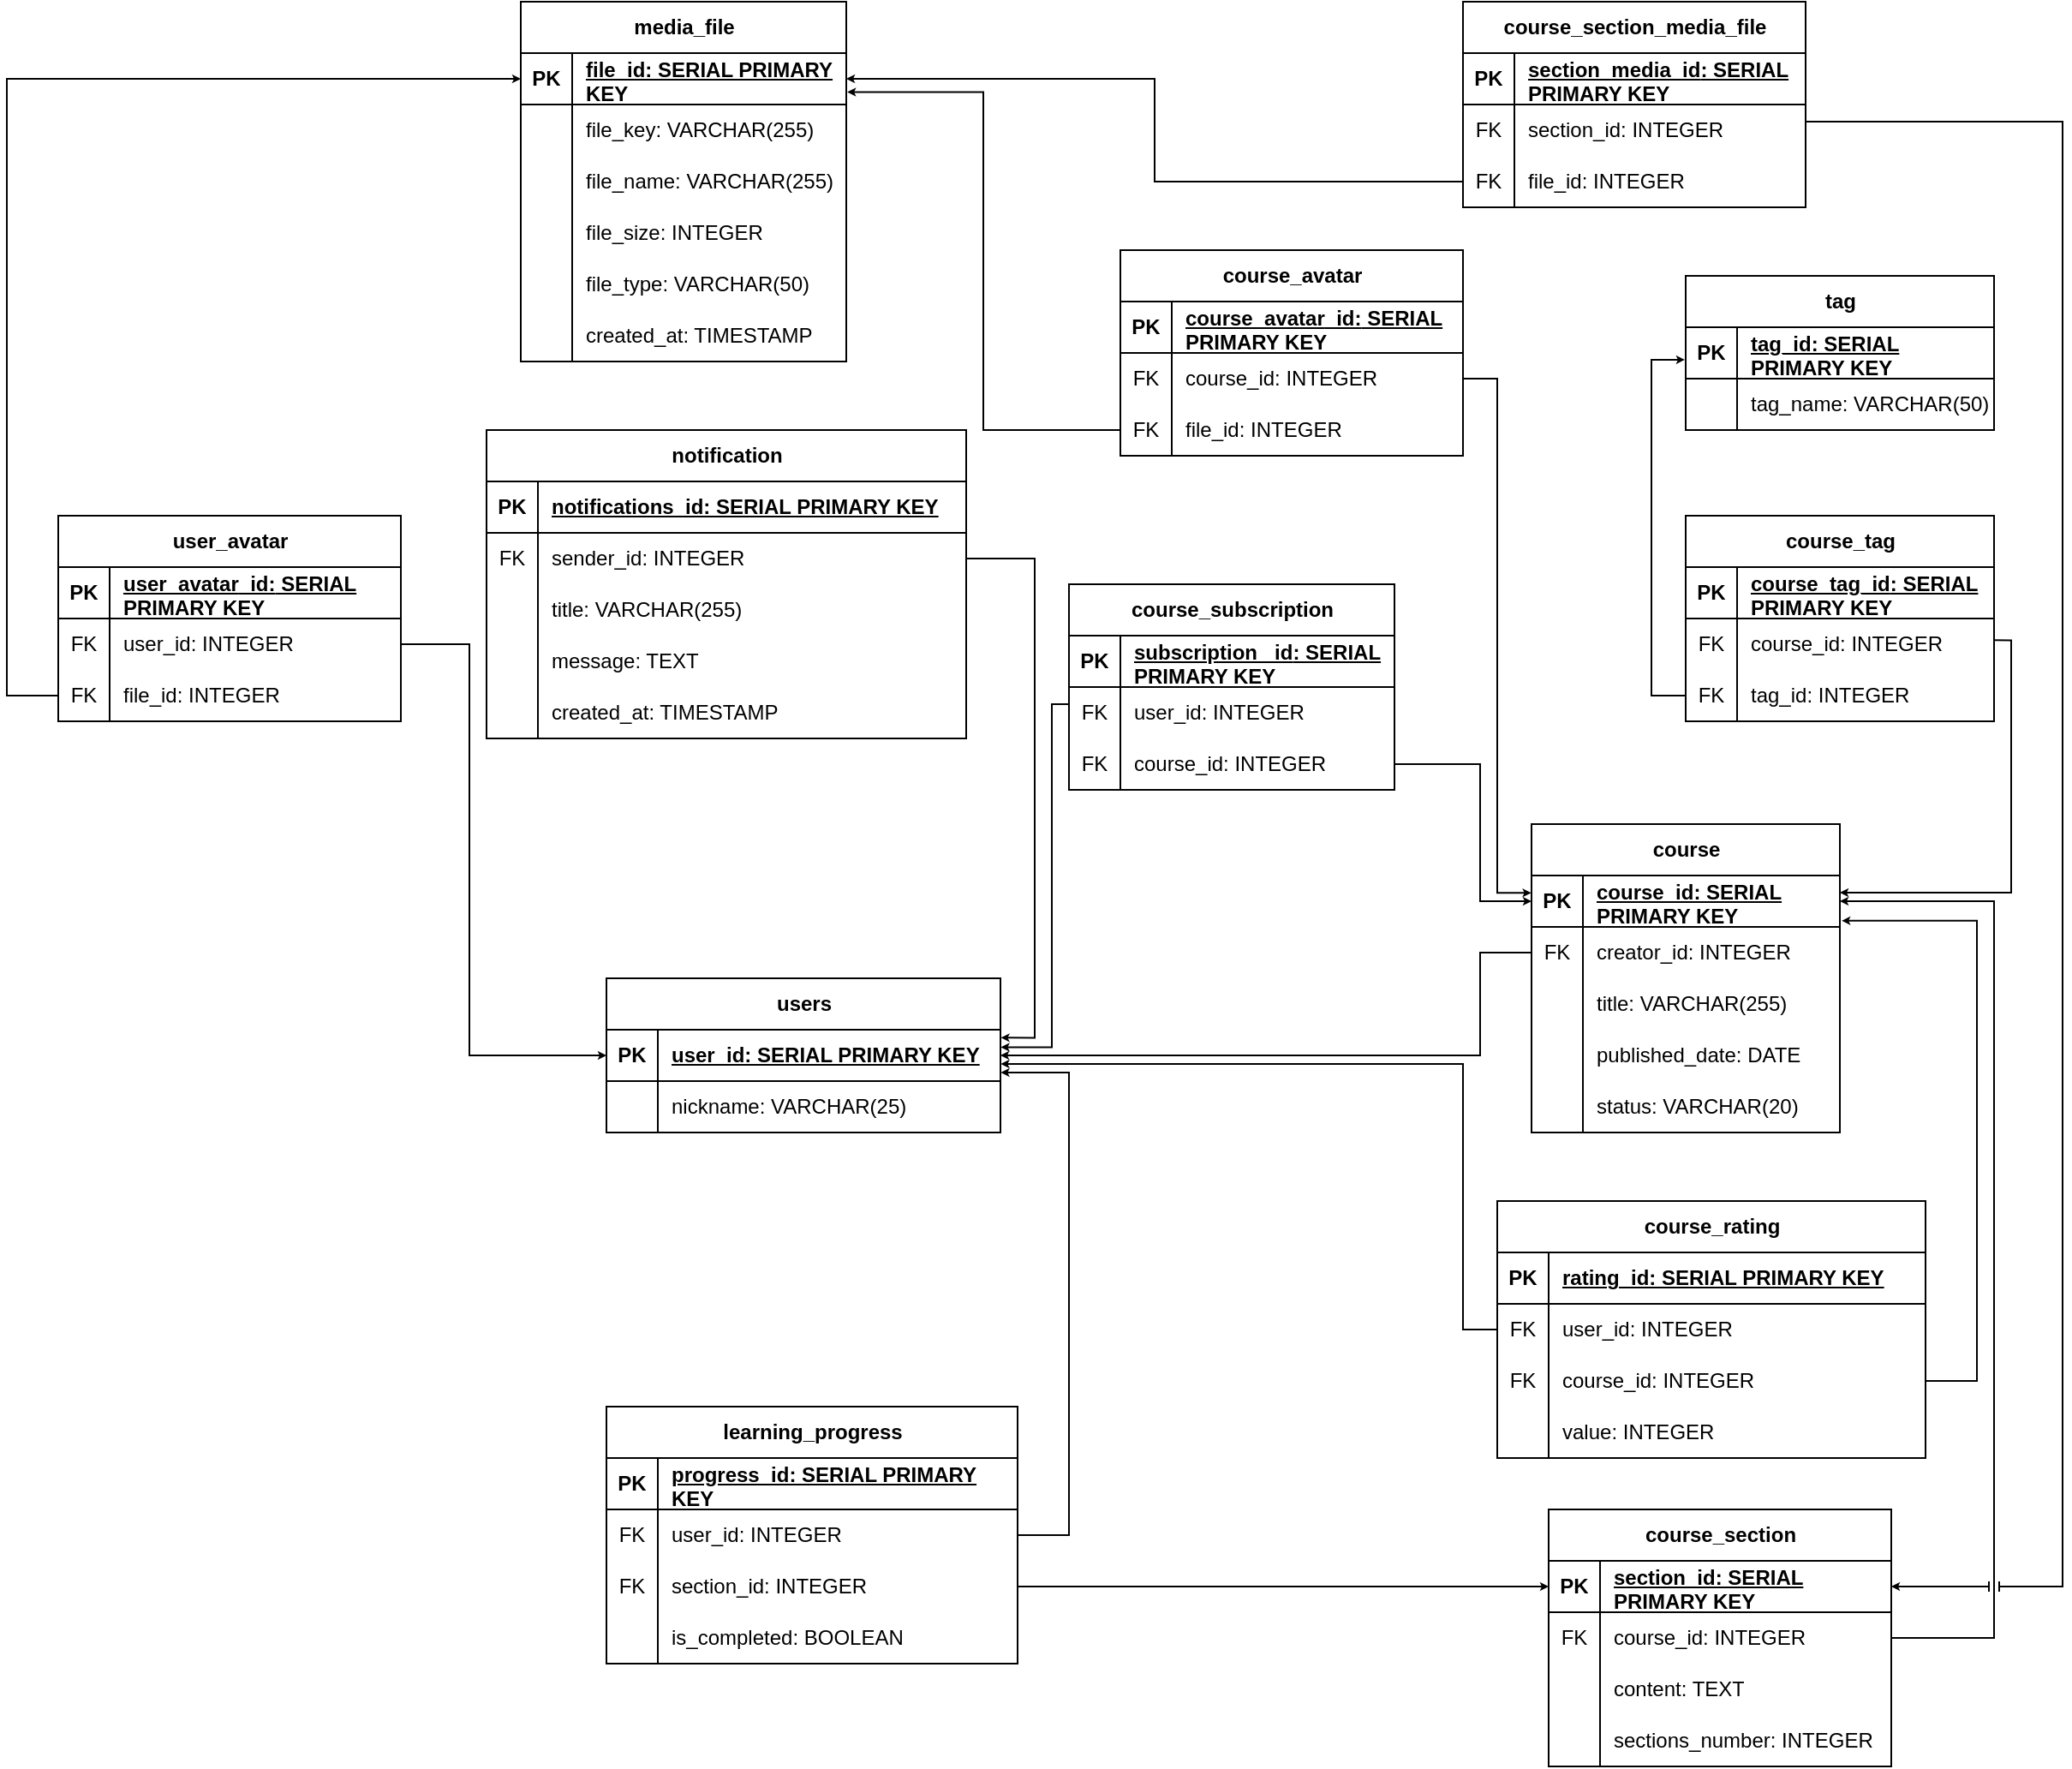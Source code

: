 <mxfile version="24.1.0" type="device">
  <diagram name="Страница — 1" id="e10EyXem6zrKL25AmnZW">
    <mxGraphModel dx="2336" dy="2049" grid="1" gridSize="10" guides="1" tooltips="1" connect="1" arrows="1" fold="1" page="1" pageScale="1" pageWidth="827" pageHeight="1169" math="0" shadow="0">
      <root>
        <mxCell id="0" />
        <mxCell id="1" parent="0" />
        <mxCell id="rcy57a3LJjuB4BleYH-w-108" value="users" style="shape=table;startSize=30;container=1;collapsible=1;childLayout=tableLayout;fixedRows=1;rowLines=0;fontStyle=1;align=center;resizeLast=1;html=1;" parent="1" vertex="1">
          <mxGeometry x="20" y="330" width="230" height="90" as="geometry" />
        </mxCell>
        <mxCell id="rcy57a3LJjuB4BleYH-w-109" value="" style="shape=tableRow;horizontal=0;startSize=0;swimlaneHead=0;swimlaneBody=0;fillColor=none;collapsible=0;dropTarget=0;points=[[0,0.5],[1,0.5]];portConstraint=eastwest;top=0;left=0;right=0;bottom=1;" parent="rcy57a3LJjuB4BleYH-w-108" vertex="1">
          <mxGeometry y="30" width="230" height="30" as="geometry" />
        </mxCell>
        <mxCell id="rcy57a3LJjuB4BleYH-w-110" value="PK" style="shape=partialRectangle;connectable=0;fillColor=none;top=0;left=0;bottom=0;right=0;fontStyle=1;overflow=hidden;whiteSpace=wrap;html=1;" parent="rcy57a3LJjuB4BleYH-w-109" vertex="1">
          <mxGeometry width="30" height="30" as="geometry">
            <mxRectangle width="30" height="30" as="alternateBounds" />
          </mxGeometry>
        </mxCell>
        <mxCell id="rcy57a3LJjuB4BleYH-w-111" value="user_id:&amp;nbsp;SERIAL PRIMARY KEY" style="shape=partialRectangle;connectable=0;fillColor=none;top=0;left=0;bottom=0;right=0;align=left;spacingLeft=6;fontStyle=5;overflow=hidden;whiteSpace=wrap;html=1;" parent="rcy57a3LJjuB4BleYH-w-109" vertex="1">
          <mxGeometry x="30" width="200" height="30" as="geometry">
            <mxRectangle width="200" height="30" as="alternateBounds" />
          </mxGeometry>
        </mxCell>
        <mxCell id="qG3YIqLwmtl2IUQ5ZjuG-1" style="shape=tableRow;horizontal=0;startSize=0;swimlaneHead=0;swimlaneBody=0;fillColor=none;collapsible=0;dropTarget=0;points=[[0,0.5],[1,0.5]];portConstraint=eastwest;top=0;left=0;right=0;bottom=0;" parent="rcy57a3LJjuB4BleYH-w-108" vertex="1">
          <mxGeometry y="60" width="230" height="30" as="geometry" />
        </mxCell>
        <mxCell id="qG3YIqLwmtl2IUQ5ZjuG-2" style="shape=partialRectangle;connectable=0;fillColor=none;top=0;left=0;bottom=0;right=0;editable=1;overflow=hidden;whiteSpace=wrap;html=1;" parent="qG3YIqLwmtl2IUQ5ZjuG-1" vertex="1">
          <mxGeometry width="30" height="30" as="geometry">
            <mxRectangle width="30" height="30" as="alternateBounds" />
          </mxGeometry>
        </mxCell>
        <mxCell id="qG3YIqLwmtl2IUQ5ZjuG-3" value="nickname: VARCHAR(25)" style="shape=partialRectangle;connectable=0;fillColor=none;top=0;left=0;bottom=0;right=0;align=left;spacingLeft=6;overflow=hidden;whiteSpace=wrap;html=1;" parent="qG3YIqLwmtl2IUQ5ZjuG-1" vertex="1">
          <mxGeometry x="30" width="200" height="30" as="geometry">
            <mxRectangle width="200" height="30" as="alternateBounds" />
          </mxGeometry>
        </mxCell>
        <mxCell id="rcy57a3LJjuB4BleYH-w-126" value="course" style="shape=table;startSize=30;container=1;collapsible=1;childLayout=tableLayout;fixedRows=1;rowLines=0;fontStyle=1;align=center;resizeLast=1;html=1;" parent="1" vertex="1">
          <mxGeometry x="560" y="240" width="180" height="180" as="geometry" />
        </mxCell>
        <mxCell id="rcy57a3LJjuB4BleYH-w-127" value="" style="shape=tableRow;horizontal=0;startSize=0;swimlaneHead=0;swimlaneBody=0;fillColor=none;collapsible=0;dropTarget=0;points=[[0,0.5],[1,0.5]];portConstraint=eastwest;top=0;left=0;right=0;bottom=1;" parent="rcy57a3LJjuB4BleYH-w-126" vertex="1">
          <mxGeometry y="30" width="180" height="30" as="geometry" />
        </mxCell>
        <mxCell id="rcy57a3LJjuB4BleYH-w-128" value="PK" style="shape=partialRectangle;connectable=0;fillColor=none;top=0;left=0;bottom=0;right=0;fontStyle=1;overflow=hidden;whiteSpace=wrap;html=1;" parent="rcy57a3LJjuB4BleYH-w-127" vertex="1">
          <mxGeometry width="30" height="30" as="geometry">
            <mxRectangle width="30" height="30" as="alternateBounds" />
          </mxGeometry>
        </mxCell>
        <mxCell id="rcy57a3LJjuB4BleYH-w-129" value="course_id:&amp;nbsp;SERIAL PRIMARY KEY" style="shape=partialRectangle;connectable=0;fillColor=none;top=0;left=0;bottom=0;right=0;align=left;spacingLeft=6;fontStyle=5;overflow=hidden;whiteSpace=wrap;html=1;" parent="rcy57a3LJjuB4BleYH-w-127" vertex="1">
          <mxGeometry x="30" width="150" height="30" as="geometry">
            <mxRectangle width="150" height="30" as="alternateBounds" />
          </mxGeometry>
        </mxCell>
        <mxCell id="aZD4sff3t_LTu9o36qDz-57" style="shape=tableRow;horizontal=0;startSize=0;swimlaneHead=0;swimlaneBody=0;fillColor=none;collapsible=0;dropTarget=0;points=[[0,0.5],[1,0.5]];portConstraint=eastwest;top=0;left=0;right=0;bottom=0;" parent="rcy57a3LJjuB4BleYH-w-126" vertex="1">
          <mxGeometry y="60" width="180" height="30" as="geometry" />
        </mxCell>
        <mxCell id="aZD4sff3t_LTu9o36qDz-58" value="FK" style="shape=partialRectangle;connectable=0;fillColor=none;top=0;left=0;bottom=0;right=0;editable=1;overflow=hidden;whiteSpace=wrap;html=1;" parent="aZD4sff3t_LTu9o36qDz-57" vertex="1">
          <mxGeometry width="30" height="30" as="geometry">
            <mxRectangle width="30" height="30" as="alternateBounds" />
          </mxGeometry>
        </mxCell>
        <mxCell id="aZD4sff3t_LTu9o36qDz-59" value="creator_id: INTEGER" style="shape=partialRectangle;connectable=0;fillColor=none;top=0;left=0;bottom=0;right=0;align=left;spacingLeft=6;overflow=hidden;whiteSpace=wrap;html=1;" parent="aZD4sff3t_LTu9o36qDz-57" vertex="1">
          <mxGeometry x="30" width="150" height="30" as="geometry">
            <mxRectangle width="150" height="30" as="alternateBounds" />
          </mxGeometry>
        </mxCell>
        <mxCell id="rcy57a3LJjuB4BleYH-w-130" value="" style="shape=tableRow;horizontal=0;startSize=0;swimlaneHead=0;swimlaneBody=0;fillColor=none;collapsible=0;dropTarget=0;points=[[0,0.5],[1,0.5]];portConstraint=eastwest;top=0;left=0;right=0;bottom=0;" parent="rcy57a3LJjuB4BleYH-w-126" vertex="1">
          <mxGeometry y="90" width="180" height="30" as="geometry" />
        </mxCell>
        <mxCell id="rcy57a3LJjuB4BleYH-w-131" value="" style="shape=partialRectangle;connectable=0;fillColor=none;top=0;left=0;bottom=0;right=0;editable=1;overflow=hidden;whiteSpace=wrap;html=1;" parent="rcy57a3LJjuB4BleYH-w-130" vertex="1">
          <mxGeometry width="30" height="30" as="geometry">
            <mxRectangle width="30" height="30" as="alternateBounds" />
          </mxGeometry>
        </mxCell>
        <mxCell id="rcy57a3LJjuB4BleYH-w-132" value="title: VARCHAR(255)" style="shape=partialRectangle;connectable=0;fillColor=none;top=0;left=0;bottom=0;right=0;align=left;spacingLeft=6;overflow=hidden;whiteSpace=wrap;html=1;" parent="rcy57a3LJjuB4BleYH-w-130" vertex="1">
          <mxGeometry x="30" width="150" height="30" as="geometry">
            <mxRectangle width="150" height="30" as="alternateBounds" />
          </mxGeometry>
        </mxCell>
        <mxCell id="rcy57a3LJjuB4BleYH-w-136" value="" style="shape=tableRow;horizontal=0;startSize=0;swimlaneHead=0;swimlaneBody=0;fillColor=none;collapsible=0;dropTarget=0;points=[[0,0.5],[1,0.5]];portConstraint=eastwest;top=0;left=0;right=0;bottom=0;" parent="rcy57a3LJjuB4BleYH-w-126" vertex="1">
          <mxGeometry y="120" width="180" height="30" as="geometry" />
        </mxCell>
        <mxCell id="rcy57a3LJjuB4BleYH-w-137" value="" style="shape=partialRectangle;connectable=0;fillColor=none;top=0;left=0;bottom=0;right=0;editable=1;overflow=hidden;whiteSpace=wrap;html=1;" parent="rcy57a3LJjuB4BleYH-w-136" vertex="1">
          <mxGeometry width="30" height="30" as="geometry">
            <mxRectangle width="30" height="30" as="alternateBounds" />
          </mxGeometry>
        </mxCell>
        <mxCell id="rcy57a3LJjuB4BleYH-w-138" value="published_date: DATE" style="shape=partialRectangle;connectable=0;fillColor=none;top=0;left=0;bottom=0;right=0;align=left;spacingLeft=6;overflow=hidden;whiteSpace=wrap;html=1;" parent="rcy57a3LJjuB4BleYH-w-136" vertex="1">
          <mxGeometry x="30" width="150" height="30" as="geometry">
            <mxRectangle width="150" height="30" as="alternateBounds" />
          </mxGeometry>
        </mxCell>
        <mxCell id="W8GA0KqjkXtl8xatXfkJ-1" style="shape=tableRow;horizontal=0;startSize=0;swimlaneHead=0;swimlaneBody=0;fillColor=none;collapsible=0;dropTarget=0;points=[[0,0.5],[1,0.5]];portConstraint=eastwest;top=0;left=0;right=0;bottom=0;" parent="rcy57a3LJjuB4BleYH-w-126" vertex="1">
          <mxGeometry y="150" width="180" height="30" as="geometry" />
        </mxCell>
        <mxCell id="W8GA0KqjkXtl8xatXfkJ-2" style="shape=partialRectangle;connectable=0;fillColor=none;top=0;left=0;bottom=0;right=0;editable=1;overflow=hidden;whiteSpace=wrap;html=1;" parent="W8GA0KqjkXtl8xatXfkJ-1" vertex="1">
          <mxGeometry width="30" height="30" as="geometry">
            <mxRectangle width="30" height="30" as="alternateBounds" />
          </mxGeometry>
        </mxCell>
        <mxCell id="W8GA0KqjkXtl8xatXfkJ-3" value="status: VARCHAR(20)&lt;span style=&quot;white-space: pre;&quot;&gt;&#x9;&lt;/span&gt;" style="shape=partialRectangle;connectable=0;fillColor=none;top=0;left=0;bottom=0;right=0;align=left;spacingLeft=6;overflow=hidden;whiteSpace=wrap;html=1;" parent="W8GA0KqjkXtl8xatXfkJ-1" vertex="1">
          <mxGeometry x="30" width="150" height="30" as="geometry">
            <mxRectangle width="150" height="30" as="alternateBounds" />
          </mxGeometry>
        </mxCell>
        <mxCell id="rcy57a3LJjuB4BleYH-w-139" value="course_section" style="shape=table;startSize=30;container=1;collapsible=1;childLayout=tableLayout;fixedRows=1;rowLines=0;fontStyle=1;align=center;resizeLast=1;html=1;" parent="1" vertex="1">
          <mxGeometry x="570" y="640" width="200" height="150" as="geometry" />
        </mxCell>
        <mxCell id="rcy57a3LJjuB4BleYH-w-140" value="" style="shape=tableRow;horizontal=0;startSize=0;swimlaneHead=0;swimlaneBody=0;fillColor=none;collapsible=0;dropTarget=0;points=[[0,0.5],[1,0.5]];portConstraint=eastwest;top=0;left=0;right=0;bottom=1;" parent="rcy57a3LJjuB4BleYH-w-139" vertex="1">
          <mxGeometry y="30" width="200" height="30" as="geometry" />
        </mxCell>
        <mxCell id="rcy57a3LJjuB4BleYH-w-141" value="PK" style="shape=partialRectangle;connectable=0;fillColor=none;top=0;left=0;bottom=0;right=0;fontStyle=1;overflow=hidden;whiteSpace=wrap;html=1;" parent="rcy57a3LJjuB4BleYH-w-140" vertex="1">
          <mxGeometry width="30" height="30" as="geometry">
            <mxRectangle width="30" height="30" as="alternateBounds" />
          </mxGeometry>
        </mxCell>
        <mxCell id="rcy57a3LJjuB4BleYH-w-142" value="section_id:&amp;nbsp;SERIAL PRIMARY KEY" style="shape=partialRectangle;connectable=0;fillColor=none;top=0;left=0;bottom=0;right=0;align=left;spacingLeft=6;fontStyle=5;overflow=hidden;whiteSpace=wrap;html=1;" parent="rcy57a3LJjuB4BleYH-w-140" vertex="1">
          <mxGeometry x="30" width="170" height="30" as="geometry">
            <mxRectangle width="170" height="30" as="alternateBounds" />
          </mxGeometry>
        </mxCell>
        <mxCell id="rcy57a3LJjuB4BleYH-w-146" value="" style="shape=tableRow;horizontal=0;startSize=0;swimlaneHead=0;swimlaneBody=0;fillColor=none;collapsible=0;dropTarget=0;points=[[0,0.5],[1,0.5]];portConstraint=eastwest;top=0;left=0;right=0;bottom=0;" parent="rcy57a3LJjuB4BleYH-w-139" vertex="1">
          <mxGeometry y="60" width="200" height="30" as="geometry" />
        </mxCell>
        <mxCell id="rcy57a3LJjuB4BleYH-w-147" value="FK" style="shape=partialRectangle;connectable=0;fillColor=none;top=0;left=0;bottom=0;right=0;editable=1;overflow=hidden;whiteSpace=wrap;html=1;" parent="rcy57a3LJjuB4BleYH-w-146" vertex="1">
          <mxGeometry width="30" height="30" as="geometry">
            <mxRectangle width="30" height="30" as="alternateBounds" />
          </mxGeometry>
        </mxCell>
        <mxCell id="rcy57a3LJjuB4BleYH-w-148" value="course_id: INTEGER" style="shape=partialRectangle;connectable=0;fillColor=none;top=0;left=0;bottom=0;right=0;align=left;spacingLeft=6;overflow=hidden;whiteSpace=wrap;html=1;" parent="rcy57a3LJjuB4BleYH-w-146" vertex="1">
          <mxGeometry x="30" width="170" height="30" as="geometry">
            <mxRectangle width="170" height="30" as="alternateBounds" />
          </mxGeometry>
        </mxCell>
        <mxCell id="aZD4sff3t_LTu9o36qDz-4" style="shape=tableRow;horizontal=0;startSize=0;swimlaneHead=0;swimlaneBody=0;fillColor=none;collapsible=0;dropTarget=0;points=[[0,0.5],[1,0.5]];portConstraint=eastwest;top=0;left=0;right=0;bottom=0;" parent="rcy57a3LJjuB4BleYH-w-139" vertex="1">
          <mxGeometry y="90" width="200" height="30" as="geometry" />
        </mxCell>
        <mxCell id="aZD4sff3t_LTu9o36qDz-5" style="shape=partialRectangle;connectable=0;fillColor=none;top=0;left=0;bottom=0;right=0;editable=1;overflow=hidden;whiteSpace=wrap;html=1;" parent="aZD4sff3t_LTu9o36qDz-4" vertex="1">
          <mxGeometry width="30" height="30" as="geometry">
            <mxRectangle width="30" height="30" as="alternateBounds" />
          </mxGeometry>
        </mxCell>
        <mxCell id="aZD4sff3t_LTu9o36qDz-6" value="content: TEXT" style="shape=partialRectangle;connectable=0;fillColor=none;top=0;left=0;bottom=0;right=0;align=left;spacingLeft=6;overflow=hidden;whiteSpace=wrap;html=1;" parent="aZD4sff3t_LTu9o36qDz-4" vertex="1">
          <mxGeometry x="30" width="170" height="30" as="geometry">
            <mxRectangle width="170" height="30" as="alternateBounds" />
          </mxGeometry>
        </mxCell>
        <mxCell id="aZD4sff3t_LTu9o36qDz-1" style="shape=tableRow;horizontal=0;startSize=0;swimlaneHead=0;swimlaneBody=0;fillColor=none;collapsible=0;dropTarget=0;points=[[0,0.5],[1,0.5]];portConstraint=eastwest;top=0;left=0;right=0;bottom=0;" parent="rcy57a3LJjuB4BleYH-w-139" vertex="1">
          <mxGeometry y="120" width="200" height="30" as="geometry" />
        </mxCell>
        <mxCell id="aZD4sff3t_LTu9o36qDz-2" style="shape=partialRectangle;connectable=0;fillColor=none;top=0;left=0;bottom=0;right=0;editable=1;overflow=hidden;whiteSpace=wrap;html=1;" parent="aZD4sff3t_LTu9o36qDz-1" vertex="1">
          <mxGeometry width="30" height="30" as="geometry">
            <mxRectangle width="30" height="30" as="alternateBounds" />
          </mxGeometry>
        </mxCell>
        <mxCell id="aZD4sff3t_LTu9o36qDz-3" value="sections_number: INTEGER" style="shape=partialRectangle;connectable=0;fillColor=none;top=0;left=0;bottom=0;right=0;align=left;spacingLeft=6;overflow=hidden;whiteSpace=wrap;html=1;" parent="aZD4sff3t_LTu9o36qDz-1" vertex="1">
          <mxGeometry x="30" width="170" height="30" as="geometry">
            <mxRectangle width="170" height="30" as="alternateBounds" />
          </mxGeometry>
        </mxCell>
        <mxCell id="rcy57a3LJjuB4BleYH-w-159" value="course_rating" style="shape=table;startSize=30;container=1;collapsible=1;childLayout=tableLayout;fixedRows=1;rowLines=0;fontStyle=1;align=center;resizeLast=1;html=1;" parent="1" vertex="1">
          <mxGeometry x="540" y="460" width="250" height="150" as="geometry" />
        </mxCell>
        <mxCell id="rcy57a3LJjuB4BleYH-w-160" value="" style="shape=tableRow;horizontal=0;startSize=0;swimlaneHead=0;swimlaneBody=0;fillColor=none;collapsible=0;dropTarget=0;points=[[0,0.5],[1,0.5]];portConstraint=eastwest;top=0;left=0;right=0;bottom=1;" parent="rcy57a3LJjuB4BleYH-w-159" vertex="1">
          <mxGeometry y="30" width="250" height="30" as="geometry" />
        </mxCell>
        <mxCell id="rcy57a3LJjuB4BleYH-w-161" value="PK" style="shape=partialRectangle;connectable=0;fillColor=none;top=0;left=0;bottom=0;right=0;fontStyle=1;overflow=hidden;whiteSpace=wrap;html=1;" parent="rcy57a3LJjuB4BleYH-w-160" vertex="1">
          <mxGeometry width="30" height="30" as="geometry">
            <mxRectangle width="30" height="30" as="alternateBounds" />
          </mxGeometry>
        </mxCell>
        <mxCell id="rcy57a3LJjuB4BleYH-w-162" value="rating_id:&amp;nbsp;SERIAL PRIMARY KEY" style="shape=partialRectangle;connectable=0;fillColor=none;top=0;left=0;bottom=0;right=0;align=left;spacingLeft=6;fontStyle=5;overflow=hidden;whiteSpace=wrap;html=1;" parent="rcy57a3LJjuB4BleYH-w-160" vertex="1">
          <mxGeometry x="30" width="220" height="30" as="geometry">
            <mxRectangle width="220" height="30" as="alternateBounds" />
          </mxGeometry>
        </mxCell>
        <mxCell id="rcy57a3LJjuB4BleYH-w-163" value="" style="shape=tableRow;horizontal=0;startSize=0;swimlaneHead=0;swimlaneBody=0;fillColor=none;collapsible=0;dropTarget=0;points=[[0,0.5],[1,0.5]];portConstraint=eastwest;top=0;left=0;right=0;bottom=0;" parent="rcy57a3LJjuB4BleYH-w-159" vertex="1">
          <mxGeometry y="60" width="250" height="30" as="geometry" />
        </mxCell>
        <mxCell id="rcy57a3LJjuB4BleYH-w-164" value="FK" style="shape=partialRectangle;connectable=0;fillColor=none;top=0;left=0;bottom=0;right=0;editable=1;overflow=hidden;whiteSpace=wrap;html=1;" parent="rcy57a3LJjuB4BleYH-w-163" vertex="1">
          <mxGeometry width="30" height="30" as="geometry">
            <mxRectangle width="30" height="30" as="alternateBounds" />
          </mxGeometry>
        </mxCell>
        <mxCell id="rcy57a3LJjuB4BleYH-w-165" value="user_id: INTEGER" style="shape=partialRectangle;connectable=0;fillColor=none;top=0;left=0;bottom=0;right=0;align=left;spacingLeft=6;overflow=hidden;whiteSpace=wrap;html=1;" parent="rcy57a3LJjuB4BleYH-w-163" vertex="1">
          <mxGeometry x="30" width="220" height="30" as="geometry">
            <mxRectangle width="220" height="30" as="alternateBounds" />
          </mxGeometry>
        </mxCell>
        <mxCell id="rcy57a3LJjuB4BleYH-w-166" value="" style="shape=tableRow;horizontal=0;startSize=0;swimlaneHead=0;swimlaneBody=0;fillColor=none;collapsible=0;dropTarget=0;points=[[0,0.5],[1,0.5]];portConstraint=eastwest;top=0;left=0;right=0;bottom=0;" parent="rcy57a3LJjuB4BleYH-w-159" vertex="1">
          <mxGeometry y="90" width="250" height="30" as="geometry" />
        </mxCell>
        <mxCell id="rcy57a3LJjuB4BleYH-w-167" value="FK" style="shape=partialRectangle;connectable=0;fillColor=none;top=0;left=0;bottom=0;right=0;editable=1;overflow=hidden;whiteSpace=wrap;html=1;" parent="rcy57a3LJjuB4BleYH-w-166" vertex="1">
          <mxGeometry width="30" height="30" as="geometry">
            <mxRectangle width="30" height="30" as="alternateBounds" />
          </mxGeometry>
        </mxCell>
        <mxCell id="rcy57a3LJjuB4BleYH-w-168" value="course_id: INTEGER" style="shape=partialRectangle;connectable=0;fillColor=none;top=0;left=0;bottom=0;right=0;align=left;spacingLeft=6;overflow=hidden;whiteSpace=wrap;html=1;" parent="rcy57a3LJjuB4BleYH-w-166" vertex="1">
          <mxGeometry x="30" width="220" height="30" as="geometry">
            <mxRectangle width="220" height="30" as="alternateBounds" />
          </mxGeometry>
        </mxCell>
        <mxCell id="rcy57a3LJjuB4BleYH-w-169" value="" style="shape=tableRow;horizontal=0;startSize=0;swimlaneHead=0;swimlaneBody=0;fillColor=none;collapsible=0;dropTarget=0;points=[[0,0.5],[1,0.5]];portConstraint=eastwest;top=0;left=0;right=0;bottom=0;" parent="rcy57a3LJjuB4BleYH-w-159" vertex="1">
          <mxGeometry y="120" width="250" height="30" as="geometry" />
        </mxCell>
        <mxCell id="rcy57a3LJjuB4BleYH-w-170" value="" style="shape=partialRectangle;connectable=0;fillColor=none;top=0;left=0;bottom=0;right=0;editable=1;overflow=hidden;whiteSpace=wrap;html=1;" parent="rcy57a3LJjuB4BleYH-w-169" vertex="1">
          <mxGeometry width="30" height="30" as="geometry">
            <mxRectangle width="30" height="30" as="alternateBounds" />
          </mxGeometry>
        </mxCell>
        <mxCell id="rcy57a3LJjuB4BleYH-w-171" value="value:&amp;nbsp;INTEGER" style="shape=partialRectangle;connectable=0;fillColor=none;top=0;left=0;bottom=0;right=0;align=left;spacingLeft=6;overflow=hidden;whiteSpace=wrap;html=1;" parent="rcy57a3LJjuB4BleYH-w-169" vertex="1">
          <mxGeometry x="30" width="220" height="30" as="geometry">
            <mxRectangle width="220" height="30" as="alternateBounds" />
          </mxGeometry>
        </mxCell>
        <mxCell id="rcy57a3LJjuB4BleYH-w-172" value="course_subscription" style="shape=table;startSize=30;container=1;collapsible=1;childLayout=tableLayout;fixedRows=1;rowLines=0;fontStyle=1;align=center;resizeLast=1;html=1;" parent="1" vertex="1">
          <mxGeometry x="290" y="100" width="190" height="120" as="geometry" />
        </mxCell>
        <mxCell id="rcy57a3LJjuB4BleYH-w-173" value="" style="shape=tableRow;horizontal=0;startSize=0;swimlaneHead=0;swimlaneBody=0;fillColor=none;collapsible=0;dropTarget=0;points=[[0,0.5],[1,0.5]];portConstraint=eastwest;top=0;left=0;right=0;bottom=1;" parent="rcy57a3LJjuB4BleYH-w-172" vertex="1">
          <mxGeometry y="30" width="190" height="30" as="geometry" />
        </mxCell>
        <mxCell id="rcy57a3LJjuB4BleYH-w-174" value="PK" style="shape=partialRectangle;connectable=0;fillColor=none;top=0;left=0;bottom=0;right=0;fontStyle=1;overflow=hidden;whiteSpace=wrap;html=1;" parent="rcy57a3LJjuB4BleYH-w-173" vertex="1">
          <mxGeometry width="30" height="30" as="geometry">
            <mxRectangle width="30" height="30" as="alternateBounds" />
          </mxGeometry>
        </mxCell>
        <mxCell id="rcy57a3LJjuB4BleYH-w-175" value="&lt;div style=&quot;&quot;&gt;subscription&amp;nbsp;_id&lt;span style=&quot;background-color: initial;&quot;&gt;:&amp;nbsp;SERIAL PRIMARY KEY&lt;/span&gt;&lt;br&gt;&lt;/div&gt;" style="shape=partialRectangle;connectable=0;fillColor=none;top=0;left=0;bottom=0;right=0;align=left;spacingLeft=6;fontStyle=5;overflow=hidden;whiteSpace=wrap;html=1;" parent="rcy57a3LJjuB4BleYH-w-173" vertex="1">
          <mxGeometry x="30" width="160" height="30" as="geometry">
            <mxRectangle width="160" height="30" as="alternateBounds" />
          </mxGeometry>
        </mxCell>
        <mxCell id="rcy57a3LJjuB4BleYH-w-176" value="" style="shape=tableRow;horizontal=0;startSize=0;swimlaneHead=0;swimlaneBody=0;fillColor=none;collapsible=0;dropTarget=0;points=[[0,0.5],[1,0.5]];portConstraint=eastwest;top=0;left=0;right=0;bottom=0;" parent="rcy57a3LJjuB4BleYH-w-172" vertex="1">
          <mxGeometry y="60" width="190" height="30" as="geometry" />
        </mxCell>
        <mxCell id="rcy57a3LJjuB4BleYH-w-177" value="FK" style="shape=partialRectangle;connectable=0;fillColor=none;top=0;left=0;bottom=0;right=0;editable=1;overflow=hidden;whiteSpace=wrap;html=1;" parent="rcy57a3LJjuB4BleYH-w-176" vertex="1">
          <mxGeometry width="30" height="30" as="geometry">
            <mxRectangle width="30" height="30" as="alternateBounds" />
          </mxGeometry>
        </mxCell>
        <mxCell id="rcy57a3LJjuB4BleYH-w-178" value="user_id: INTEGER" style="shape=partialRectangle;connectable=0;fillColor=none;top=0;left=0;bottom=0;right=0;align=left;spacingLeft=6;overflow=hidden;whiteSpace=wrap;html=1;" parent="rcy57a3LJjuB4BleYH-w-176" vertex="1">
          <mxGeometry x="30" width="160" height="30" as="geometry">
            <mxRectangle width="160" height="30" as="alternateBounds" />
          </mxGeometry>
        </mxCell>
        <mxCell id="rcy57a3LJjuB4BleYH-w-179" value="" style="shape=tableRow;horizontal=0;startSize=0;swimlaneHead=0;swimlaneBody=0;fillColor=none;collapsible=0;dropTarget=0;points=[[0,0.5],[1,0.5]];portConstraint=eastwest;top=0;left=0;right=0;bottom=0;" parent="rcy57a3LJjuB4BleYH-w-172" vertex="1">
          <mxGeometry y="90" width="190" height="30" as="geometry" />
        </mxCell>
        <mxCell id="rcy57a3LJjuB4BleYH-w-180" value="FK" style="shape=partialRectangle;connectable=0;fillColor=none;top=0;left=0;bottom=0;right=0;editable=1;overflow=hidden;whiteSpace=wrap;html=1;" parent="rcy57a3LJjuB4BleYH-w-179" vertex="1">
          <mxGeometry width="30" height="30" as="geometry">
            <mxRectangle width="30" height="30" as="alternateBounds" />
          </mxGeometry>
        </mxCell>
        <mxCell id="rcy57a3LJjuB4BleYH-w-181" value="course_id: INTEGER" style="shape=partialRectangle;connectable=0;fillColor=none;top=0;left=0;bottom=0;right=0;align=left;spacingLeft=6;overflow=hidden;whiteSpace=wrap;html=1;" parent="rcy57a3LJjuB4BleYH-w-179" vertex="1">
          <mxGeometry x="30" width="160" height="30" as="geometry">
            <mxRectangle width="160" height="30" as="alternateBounds" />
          </mxGeometry>
        </mxCell>
        <mxCell id="rcy57a3LJjuB4BleYH-w-182" value="learning_progress" style="shape=table;startSize=30;container=1;collapsible=1;childLayout=tableLayout;fixedRows=1;rowLines=0;fontStyle=1;align=center;resizeLast=1;html=1;" parent="1" vertex="1">
          <mxGeometry x="20" y="580" width="240" height="150" as="geometry" />
        </mxCell>
        <mxCell id="rcy57a3LJjuB4BleYH-w-183" value="" style="shape=tableRow;horizontal=0;startSize=0;swimlaneHead=0;swimlaneBody=0;fillColor=none;collapsible=0;dropTarget=0;points=[[0,0.5],[1,0.5]];portConstraint=eastwest;top=0;left=0;right=0;bottom=1;" parent="rcy57a3LJjuB4BleYH-w-182" vertex="1">
          <mxGeometry y="30" width="240" height="30" as="geometry" />
        </mxCell>
        <mxCell id="rcy57a3LJjuB4BleYH-w-184" value="PK" style="shape=partialRectangle;connectable=0;fillColor=none;top=0;left=0;bottom=0;right=0;fontStyle=1;overflow=hidden;whiteSpace=wrap;html=1;" parent="rcy57a3LJjuB4BleYH-w-183" vertex="1">
          <mxGeometry width="30" height="30" as="geometry">
            <mxRectangle width="30" height="30" as="alternateBounds" />
          </mxGeometry>
        </mxCell>
        <mxCell id="rcy57a3LJjuB4BleYH-w-185" value="progress_id:&amp;nbsp;SERIAL PRIMARY KEY" style="shape=partialRectangle;connectable=0;fillColor=none;top=0;left=0;bottom=0;right=0;align=left;spacingLeft=6;fontStyle=5;overflow=hidden;whiteSpace=wrap;html=1;" parent="rcy57a3LJjuB4BleYH-w-183" vertex="1">
          <mxGeometry x="30" width="210" height="30" as="geometry">
            <mxRectangle width="210" height="30" as="alternateBounds" />
          </mxGeometry>
        </mxCell>
        <mxCell id="rcy57a3LJjuB4BleYH-w-186" value="" style="shape=tableRow;horizontal=0;startSize=0;swimlaneHead=0;swimlaneBody=0;fillColor=none;collapsible=0;dropTarget=0;points=[[0,0.5],[1,0.5]];portConstraint=eastwest;top=0;left=0;right=0;bottom=0;" parent="rcy57a3LJjuB4BleYH-w-182" vertex="1">
          <mxGeometry y="60" width="240" height="30" as="geometry" />
        </mxCell>
        <mxCell id="rcy57a3LJjuB4BleYH-w-187" value="FK" style="shape=partialRectangle;connectable=0;fillColor=none;top=0;left=0;bottom=0;right=0;editable=1;overflow=hidden;whiteSpace=wrap;html=1;" parent="rcy57a3LJjuB4BleYH-w-186" vertex="1">
          <mxGeometry width="30" height="30" as="geometry">
            <mxRectangle width="30" height="30" as="alternateBounds" />
          </mxGeometry>
        </mxCell>
        <mxCell id="rcy57a3LJjuB4BleYH-w-188" value="user_id:&amp;nbsp;INTEGER" style="shape=partialRectangle;connectable=0;fillColor=none;top=0;left=0;bottom=0;right=0;align=left;spacingLeft=6;overflow=hidden;whiteSpace=wrap;html=1;" parent="rcy57a3LJjuB4BleYH-w-186" vertex="1">
          <mxGeometry x="30" width="210" height="30" as="geometry">
            <mxRectangle width="210" height="30" as="alternateBounds" />
          </mxGeometry>
        </mxCell>
        <mxCell id="rcy57a3LJjuB4BleYH-w-189" value="" style="shape=tableRow;horizontal=0;startSize=0;swimlaneHead=0;swimlaneBody=0;fillColor=none;collapsible=0;dropTarget=0;points=[[0,0.5],[1,0.5]];portConstraint=eastwest;top=0;left=0;right=0;bottom=0;" parent="rcy57a3LJjuB4BleYH-w-182" vertex="1">
          <mxGeometry y="90" width="240" height="30" as="geometry" />
        </mxCell>
        <mxCell id="rcy57a3LJjuB4BleYH-w-190" value="FK" style="shape=partialRectangle;connectable=0;fillColor=none;top=0;left=0;bottom=0;right=0;editable=1;overflow=hidden;whiteSpace=wrap;html=1;" parent="rcy57a3LJjuB4BleYH-w-189" vertex="1">
          <mxGeometry width="30" height="30" as="geometry">
            <mxRectangle width="30" height="30" as="alternateBounds" />
          </mxGeometry>
        </mxCell>
        <mxCell id="rcy57a3LJjuB4BleYH-w-191" value="section_id:&amp;nbsp;INTEGER" style="shape=partialRectangle;connectable=0;fillColor=none;top=0;left=0;bottom=0;right=0;align=left;spacingLeft=6;overflow=hidden;whiteSpace=wrap;html=1;" parent="rcy57a3LJjuB4BleYH-w-189" vertex="1">
          <mxGeometry x="30" width="210" height="30" as="geometry">
            <mxRectangle width="210" height="30" as="alternateBounds" />
          </mxGeometry>
        </mxCell>
        <mxCell id="rcy57a3LJjuB4BleYH-w-192" value="" style="shape=tableRow;horizontal=0;startSize=0;swimlaneHead=0;swimlaneBody=0;fillColor=none;collapsible=0;dropTarget=0;points=[[0,0.5],[1,0.5]];portConstraint=eastwest;top=0;left=0;right=0;bottom=0;" parent="rcy57a3LJjuB4BleYH-w-182" vertex="1">
          <mxGeometry y="120" width="240" height="30" as="geometry" />
        </mxCell>
        <mxCell id="rcy57a3LJjuB4BleYH-w-193" value="" style="shape=partialRectangle;connectable=0;fillColor=none;top=0;left=0;bottom=0;right=0;editable=1;overflow=hidden;whiteSpace=wrap;html=1;" parent="rcy57a3LJjuB4BleYH-w-192" vertex="1">
          <mxGeometry width="30" height="30" as="geometry">
            <mxRectangle width="30" height="30" as="alternateBounds" />
          </mxGeometry>
        </mxCell>
        <mxCell id="rcy57a3LJjuB4BleYH-w-194" value="is_completed: BOOLEAN" style="shape=partialRectangle;connectable=0;fillColor=none;top=0;left=0;bottom=0;right=0;align=left;spacingLeft=6;overflow=hidden;whiteSpace=wrap;html=1;" parent="rcy57a3LJjuB4BleYH-w-192" vertex="1">
          <mxGeometry x="30" width="210" height="30" as="geometry">
            <mxRectangle width="210" height="30" as="alternateBounds" />
          </mxGeometry>
        </mxCell>
        <mxCell id="rcy57a3LJjuB4BleYH-w-221" style="edgeStyle=orthogonalEdgeStyle;rounded=0;orthogonalLoop=1;jettySize=auto;html=1;entryX=1;entryY=0.5;entryDx=0;entryDy=0;endSize=2;exitX=0;exitY=0.5;exitDx=0;exitDy=0;" parent="1" source="aZD4sff3t_LTu9o36qDz-57" target="rcy57a3LJjuB4BleYH-w-109" edge="1">
          <mxGeometry relative="1" as="geometry">
            <mxPoint x="560" y="375" as="sourcePoint" />
            <Array as="points">
              <mxPoint x="530" y="315" />
              <mxPoint x="530" y="375" />
            </Array>
          </mxGeometry>
        </mxCell>
        <mxCell id="rcy57a3LJjuB4BleYH-w-222" style="edgeStyle=orthogonalEdgeStyle;rounded=0;orthogonalLoop=1;jettySize=auto;html=1;entryX=1.001;entryY=0.34;entryDx=0;entryDy=0;entryPerimeter=0;strokeWidth=1;endSize=2;exitX=0;exitY=0.5;exitDx=0;exitDy=0;" parent="1" source="rcy57a3LJjuB4BleYH-w-176" target="rcy57a3LJjuB4BleYH-w-109" edge="1">
          <mxGeometry relative="1" as="geometry">
            <mxPoint x="170" y="125.0" as="targetPoint" />
            <Array as="points">
              <mxPoint x="290" y="170" />
              <mxPoint x="280" y="170" />
              <mxPoint x="280" y="370" />
            </Array>
          </mxGeometry>
        </mxCell>
        <mxCell id="rcy57a3LJjuB4BleYH-w-224" style="edgeStyle=orthogonalEdgeStyle;rounded=0;orthogonalLoop=1;jettySize=auto;html=1;entryX=0;entryY=0.5;entryDx=0;entryDy=0;endSize=2;exitX=1;exitY=0.5;exitDx=0;exitDy=0;" parent="1" source="rcy57a3LJjuB4BleYH-w-179" target="rcy57a3LJjuB4BleYH-w-127" edge="1">
          <mxGeometry relative="1" as="geometry">
            <mxPoint x="480" y="35.0" as="targetPoint" />
            <Array as="points">
              <mxPoint x="530" y="205" />
              <mxPoint x="530" y="285" />
            </Array>
          </mxGeometry>
        </mxCell>
        <mxCell id="rcy57a3LJjuB4BleYH-w-226" style="edgeStyle=orthogonalEdgeStyle;rounded=0;orthogonalLoop=1;jettySize=auto;html=1;entryX=1.001;entryY=0.841;entryDx=0;entryDy=0;endSize=2;entryPerimeter=0;" parent="1" source="rcy57a3LJjuB4BleYH-w-186" target="rcy57a3LJjuB4BleYH-w-109" edge="1">
          <mxGeometry relative="1" as="geometry">
            <Array as="points">
              <mxPoint x="290" y="655" />
              <mxPoint x="290" y="385" />
              <mxPoint x="250" y="385" />
            </Array>
          </mxGeometry>
        </mxCell>
        <mxCell id="rcy57a3LJjuB4BleYH-w-227" style="edgeStyle=orthogonalEdgeStyle;rounded=0;orthogonalLoop=1;jettySize=auto;html=1;exitX=1;exitY=0.5;exitDx=0;exitDy=0;entryX=0;entryY=0.5;entryDx=0;entryDy=0;endSize=2;" parent="1" source="rcy57a3LJjuB4BleYH-w-189" target="rcy57a3LJjuB4BleYH-w-140" edge="1">
          <mxGeometry relative="1" as="geometry" />
        </mxCell>
        <mxCell id="rcy57a3LJjuB4BleYH-w-228" style="edgeStyle=orthogonalEdgeStyle;rounded=0;orthogonalLoop=1;jettySize=auto;html=1;entryX=1;entryY=0.5;entryDx=0;entryDy=0;endSize=2;exitX=1;exitY=0.5;exitDx=0;exitDy=0;jumpStyle=none;" parent="1" source="rcy57a3LJjuB4BleYH-w-146" target="rcy57a3LJjuB4BleYH-w-127" edge="1">
          <mxGeometry relative="1" as="geometry">
            <Array as="points">
              <mxPoint x="830" y="715" />
              <mxPoint x="830" y="285" />
            </Array>
          </mxGeometry>
        </mxCell>
        <mxCell id="rcy57a3LJjuB4BleYH-w-229" style="edgeStyle=orthogonalEdgeStyle;rounded=0;orthogonalLoop=1;jettySize=auto;html=1;exitX=0;exitY=0.5;exitDx=0;exitDy=0;entryX=1.001;entryY=0.672;entryDx=0;entryDy=0;entryPerimeter=0;endSize=2;" parent="1" source="rcy57a3LJjuB4BleYH-w-163" target="rcy57a3LJjuB4BleYH-w-109" edge="1">
          <mxGeometry relative="1" as="geometry">
            <Array as="points">
              <mxPoint x="520" y="535" />
              <mxPoint x="520" y="380" />
              <mxPoint x="250" y="380" />
            </Array>
          </mxGeometry>
        </mxCell>
        <mxCell id="rcy57a3LJjuB4BleYH-w-230" style="edgeStyle=orthogonalEdgeStyle;rounded=0;orthogonalLoop=1;jettySize=auto;html=1;entryX=1.006;entryY=0.88;entryDx=0;entryDy=0;entryPerimeter=0;targetPerimeterSpacing=1;endSize=2;exitX=1;exitY=0.5;exitDx=0;exitDy=0;" parent="1" source="rcy57a3LJjuB4BleYH-w-166" target="rcy57a3LJjuB4BleYH-w-127" edge="1">
          <mxGeometry relative="1" as="geometry">
            <Array as="points">
              <mxPoint x="820" y="565" />
              <mxPoint x="820" y="296" />
            </Array>
          </mxGeometry>
        </mxCell>
        <mxCell id="aZD4sff3t_LTu9o36qDz-26" value="media_file" style="shape=table;startSize=30;container=1;collapsible=1;childLayout=tableLayout;fixedRows=1;rowLines=0;fontStyle=1;align=center;resizeLast=1;html=1;" parent="1" vertex="1">
          <mxGeometry x="-30" y="-240" width="190" height="210" as="geometry" />
        </mxCell>
        <mxCell id="aZD4sff3t_LTu9o36qDz-27" value="" style="shape=tableRow;horizontal=0;startSize=0;swimlaneHead=0;swimlaneBody=0;fillColor=none;collapsible=0;dropTarget=0;points=[[0,0.5],[1,0.5]];portConstraint=eastwest;top=0;left=0;right=0;bottom=1;" parent="aZD4sff3t_LTu9o36qDz-26" vertex="1">
          <mxGeometry y="30" width="190" height="30" as="geometry" />
        </mxCell>
        <mxCell id="aZD4sff3t_LTu9o36qDz-28" value="PK" style="shape=partialRectangle;connectable=0;fillColor=none;top=0;left=0;bottom=0;right=0;fontStyle=1;overflow=hidden;whiteSpace=wrap;html=1;" parent="aZD4sff3t_LTu9o36qDz-27" vertex="1">
          <mxGeometry width="30" height="30" as="geometry">
            <mxRectangle width="30" height="30" as="alternateBounds" />
          </mxGeometry>
        </mxCell>
        <mxCell id="aZD4sff3t_LTu9o36qDz-29" value="&lt;div style=&quot;&quot;&gt;file_id:&amp;nbsp;&lt;span style=&quot;background-color: initial;&quot;&gt;SERIAL PRIMARY KEY&lt;/span&gt;&lt;/div&gt;" style="shape=partialRectangle;connectable=0;fillColor=none;top=0;left=0;bottom=0;right=0;align=left;spacingLeft=6;fontStyle=5;overflow=hidden;whiteSpace=wrap;html=1;" parent="aZD4sff3t_LTu9o36qDz-27" vertex="1">
          <mxGeometry x="30" width="160" height="30" as="geometry">
            <mxRectangle width="160" height="30" as="alternateBounds" />
          </mxGeometry>
        </mxCell>
        <mxCell id="aZD4sff3t_LTu9o36qDz-30" value="" style="shape=tableRow;horizontal=0;startSize=0;swimlaneHead=0;swimlaneBody=0;fillColor=none;collapsible=0;dropTarget=0;points=[[0,0.5],[1,0.5]];portConstraint=eastwest;top=0;left=0;right=0;bottom=0;" parent="aZD4sff3t_LTu9o36qDz-26" vertex="1">
          <mxGeometry y="60" width="190" height="30" as="geometry" />
        </mxCell>
        <mxCell id="aZD4sff3t_LTu9o36qDz-31" value="" style="shape=partialRectangle;connectable=0;fillColor=none;top=0;left=0;bottom=0;right=0;editable=1;overflow=hidden;whiteSpace=wrap;html=1;" parent="aZD4sff3t_LTu9o36qDz-30" vertex="1">
          <mxGeometry width="30" height="30" as="geometry">
            <mxRectangle width="30" height="30" as="alternateBounds" />
          </mxGeometry>
        </mxCell>
        <mxCell id="aZD4sff3t_LTu9o36qDz-32" value="file_key: VARCHAR(255)" style="shape=partialRectangle;connectable=0;fillColor=none;top=0;left=0;bottom=0;right=0;align=left;spacingLeft=6;overflow=hidden;whiteSpace=wrap;html=1;" parent="aZD4sff3t_LTu9o36qDz-30" vertex="1">
          <mxGeometry x="30" width="160" height="30" as="geometry">
            <mxRectangle width="160" height="30" as="alternateBounds" />
          </mxGeometry>
        </mxCell>
        <mxCell id="aZD4sff3t_LTu9o36qDz-33" value="" style="shape=tableRow;horizontal=0;startSize=0;swimlaneHead=0;swimlaneBody=0;fillColor=none;collapsible=0;dropTarget=0;points=[[0,0.5],[1,0.5]];portConstraint=eastwest;top=0;left=0;right=0;bottom=0;" parent="aZD4sff3t_LTu9o36qDz-26" vertex="1">
          <mxGeometry y="90" width="190" height="30" as="geometry" />
        </mxCell>
        <mxCell id="aZD4sff3t_LTu9o36qDz-34" value="" style="shape=partialRectangle;connectable=0;fillColor=none;top=0;left=0;bottom=0;right=0;editable=1;overflow=hidden;whiteSpace=wrap;html=1;" parent="aZD4sff3t_LTu9o36qDz-33" vertex="1">
          <mxGeometry width="30" height="30" as="geometry">
            <mxRectangle width="30" height="30" as="alternateBounds" />
          </mxGeometry>
        </mxCell>
        <mxCell id="aZD4sff3t_LTu9o36qDz-35" value="file_name: VARCHAR(255)" style="shape=partialRectangle;connectable=0;fillColor=none;top=0;left=0;bottom=0;right=0;align=left;spacingLeft=6;overflow=hidden;whiteSpace=wrap;html=1;" parent="aZD4sff3t_LTu9o36qDz-33" vertex="1">
          <mxGeometry x="30" width="160" height="30" as="geometry">
            <mxRectangle width="160" height="30" as="alternateBounds" />
          </mxGeometry>
        </mxCell>
        <mxCell id="aZD4sff3t_LTu9o36qDz-36" value="" style="shape=tableRow;horizontal=0;startSize=0;swimlaneHead=0;swimlaneBody=0;fillColor=none;collapsible=0;dropTarget=0;points=[[0,0.5],[1,0.5]];portConstraint=eastwest;top=0;left=0;right=0;bottom=0;" parent="aZD4sff3t_LTu9o36qDz-26" vertex="1">
          <mxGeometry y="120" width="190" height="30" as="geometry" />
        </mxCell>
        <mxCell id="aZD4sff3t_LTu9o36qDz-37" value="" style="shape=partialRectangle;connectable=0;fillColor=none;top=0;left=0;bottom=0;right=0;editable=1;overflow=hidden;whiteSpace=wrap;html=1;" parent="aZD4sff3t_LTu9o36qDz-36" vertex="1">
          <mxGeometry width="30" height="30" as="geometry">
            <mxRectangle width="30" height="30" as="alternateBounds" />
          </mxGeometry>
        </mxCell>
        <mxCell id="aZD4sff3t_LTu9o36qDz-38" value="file_size: INTEGER" style="shape=partialRectangle;connectable=0;fillColor=none;top=0;left=0;bottom=0;right=0;align=left;spacingLeft=6;overflow=hidden;whiteSpace=wrap;html=1;" parent="aZD4sff3t_LTu9o36qDz-36" vertex="1">
          <mxGeometry x="30" width="160" height="30" as="geometry">
            <mxRectangle width="160" height="30" as="alternateBounds" />
          </mxGeometry>
        </mxCell>
        <mxCell id="etA3qbqPzwauvsff3jTu-1" style="shape=tableRow;horizontal=0;startSize=0;swimlaneHead=0;swimlaneBody=0;fillColor=none;collapsible=0;dropTarget=0;points=[[0,0.5],[1,0.5]];portConstraint=eastwest;top=0;left=0;right=0;bottom=0;" parent="aZD4sff3t_LTu9o36qDz-26" vertex="1">
          <mxGeometry y="150" width="190" height="30" as="geometry" />
        </mxCell>
        <mxCell id="etA3qbqPzwauvsff3jTu-2" style="shape=partialRectangle;connectable=0;fillColor=none;top=0;left=0;bottom=0;right=0;editable=1;overflow=hidden;whiteSpace=wrap;html=1;" parent="etA3qbqPzwauvsff3jTu-1" vertex="1">
          <mxGeometry width="30" height="30" as="geometry">
            <mxRectangle width="30" height="30" as="alternateBounds" />
          </mxGeometry>
        </mxCell>
        <mxCell id="etA3qbqPzwauvsff3jTu-3" value="file_type: VARCHAR(50)" style="shape=partialRectangle;connectable=0;fillColor=none;top=0;left=0;bottom=0;right=0;align=left;spacingLeft=6;overflow=hidden;whiteSpace=wrap;html=1;" parent="etA3qbqPzwauvsff3jTu-1" vertex="1">
          <mxGeometry x="30" width="160" height="30" as="geometry">
            <mxRectangle width="160" height="30" as="alternateBounds" />
          </mxGeometry>
        </mxCell>
        <mxCell id="aZD4sff3t_LTu9o36qDz-39" value="" style="shape=tableRow;horizontal=0;startSize=0;swimlaneHead=0;swimlaneBody=0;fillColor=none;collapsible=0;dropTarget=0;points=[[0,0.5],[1,0.5]];portConstraint=eastwest;top=0;left=0;right=0;bottom=0;" parent="aZD4sff3t_LTu9o36qDz-26" vertex="1">
          <mxGeometry y="180" width="190" height="30" as="geometry" />
        </mxCell>
        <mxCell id="aZD4sff3t_LTu9o36qDz-40" value="" style="shape=partialRectangle;connectable=0;fillColor=none;top=0;left=0;bottom=0;right=0;editable=1;overflow=hidden;whiteSpace=wrap;html=1;" parent="aZD4sff3t_LTu9o36qDz-39" vertex="1">
          <mxGeometry width="30" height="30" as="geometry">
            <mxRectangle width="30" height="30" as="alternateBounds" />
          </mxGeometry>
        </mxCell>
        <mxCell id="aZD4sff3t_LTu9o36qDz-41" value="created_at: TIMESTAMP" style="shape=partialRectangle;connectable=0;fillColor=none;top=0;left=0;bottom=0;right=0;align=left;spacingLeft=6;overflow=hidden;whiteSpace=wrap;html=1;" parent="aZD4sff3t_LTu9o36qDz-39" vertex="1">
          <mxGeometry x="30" width="160" height="30" as="geometry">
            <mxRectangle width="160" height="30" as="alternateBounds" />
          </mxGeometry>
        </mxCell>
        <mxCell id="aZD4sff3t_LTu9o36qDz-42" value="сourse_section_media_file" style="shape=table;startSize=30;container=1;collapsible=1;childLayout=tableLayout;fixedRows=1;rowLines=0;fontStyle=1;align=center;resizeLast=1;html=1;" parent="1" vertex="1">
          <mxGeometry x="520" y="-240" width="200" height="120" as="geometry" />
        </mxCell>
        <mxCell id="aZD4sff3t_LTu9o36qDz-43" value="" style="shape=tableRow;horizontal=0;startSize=0;swimlaneHead=0;swimlaneBody=0;fillColor=none;collapsible=0;dropTarget=0;points=[[0,0.5],[1,0.5]];portConstraint=eastwest;top=0;left=0;right=0;bottom=1;" parent="aZD4sff3t_LTu9o36qDz-42" vertex="1">
          <mxGeometry y="30" width="200" height="30" as="geometry" />
        </mxCell>
        <mxCell id="aZD4sff3t_LTu9o36qDz-44" value="PK" style="shape=partialRectangle;connectable=0;fillColor=none;top=0;left=0;bottom=0;right=0;fontStyle=1;overflow=hidden;whiteSpace=wrap;html=1;" parent="aZD4sff3t_LTu9o36qDz-43" vertex="1">
          <mxGeometry width="30" height="30" as="geometry">
            <mxRectangle width="30" height="30" as="alternateBounds" />
          </mxGeometry>
        </mxCell>
        <mxCell id="aZD4sff3t_LTu9o36qDz-45" value="&lt;div style=&quot;&quot;&gt;section_media_id&lt;span style=&quot;background-color: initial;&quot;&gt;:&amp;nbsp;SERIAL PRIMARY KEY&lt;/span&gt;&lt;br&gt;&lt;/div&gt;" style="shape=partialRectangle;connectable=0;fillColor=none;top=0;left=0;bottom=0;right=0;align=left;spacingLeft=6;fontStyle=5;overflow=hidden;whiteSpace=wrap;html=1;" parent="aZD4sff3t_LTu9o36qDz-43" vertex="1">
          <mxGeometry x="30" width="170" height="30" as="geometry">
            <mxRectangle width="170" height="30" as="alternateBounds" />
          </mxGeometry>
        </mxCell>
        <mxCell id="aZD4sff3t_LTu9o36qDz-46" value="" style="shape=tableRow;horizontal=0;startSize=0;swimlaneHead=0;swimlaneBody=0;fillColor=none;collapsible=0;dropTarget=0;points=[[0,0.5],[1,0.5]];portConstraint=eastwest;top=0;left=0;right=0;bottom=0;" parent="aZD4sff3t_LTu9o36qDz-42" vertex="1">
          <mxGeometry y="60" width="200" height="30" as="geometry" />
        </mxCell>
        <mxCell id="aZD4sff3t_LTu9o36qDz-47" value="FK" style="shape=partialRectangle;connectable=0;fillColor=none;top=0;left=0;bottom=0;right=0;editable=1;overflow=hidden;whiteSpace=wrap;html=1;" parent="aZD4sff3t_LTu9o36qDz-46" vertex="1">
          <mxGeometry width="30" height="30" as="geometry">
            <mxRectangle width="30" height="30" as="alternateBounds" />
          </mxGeometry>
        </mxCell>
        <mxCell id="aZD4sff3t_LTu9o36qDz-48" value="section_id: INTEGER" style="shape=partialRectangle;connectable=0;fillColor=none;top=0;left=0;bottom=0;right=0;align=left;spacingLeft=6;overflow=hidden;whiteSpace=wrap;html=1;" parent="aZD4sff3t_LTu9o36qDz-46" vertex="1">
          <mxGeometry x="30" width="170" height="30" as="geometry">
            <mxRectangle width="170" height="30" as="alternateBounds" />
          </mxGeometry>
        </mxCell>
        <mxCell id="aZD4sff3t_LTu9o36qDz-49" value="" style="shape=tableRow;horizontal=0;startSize=0;swimlaneHead=0;swimlaneBody=0;fillColor=none;collapsible=0;dropTarget=0;points=[[0,0.5],[1,0.5]];portConstraint=eastwest;top=0;left=0;right=0;bottom=0;" parent="aZD4sff3t_LTu9o36qDz-42" vertex="1">
          <mxGeometry y="90" width="200" height="30" as="geometry" />
        </mxCell>
        <mxCell id="aZD4sff3t_LTu9o36qDz-50" value="FK" style="shape=partialRectangle;connectable=0;fillColor=none;top=0;left=0;bottom=0;right=0;editable=1;overflow=hidden;whiteSpace=wrap;html=1;" parent="aZD4sff3t_LTu9o36qDz-49" vertex="1">
          <mxGeometry width="30" height="30" as="geometry">
            <mxRectangle width="30" height="30" as="alternateBounds" />
          </mxGeometry>
        </mxCell>
        <mxCell id="aZD4sff3t_LTu9o36qDz-51" value="file_id: INTEGER" style="shape=partialRectangle;connectable=0;fillColor=none;top=0;left=0;bottom=0;right=0;align=left;spacingLeft=6;overflow=hidden;whiteSpace=wrap;html=1;" parent="aZD4sff3t_LTu9o36qDz-49" vertex="1">
          <mxGeometry x="30" width="170" height="30" as="geometry">
            <mxRectangle width="170" height="30" as="alternateBounds" />
          </mxGeometry>
        </mxCell>
        <mxCell id="aZD4sff3t_LTu9o36qDz-53" style="edgeStyle=orthogonalEdgeStyle;rounded=0;orthogonalLoop=1;jettySize=auto;html=1;entryX=1;entryY=0.5;entryDx=0;entryDy=0;endSize=6;exitX=1;exitY=0.5;exitDx=0;exitDy=0;endArrow=none;endFill=0;startArrow=classic;startFill=1;strokeWidth=1;startSize=2;jumpStyle=line;" parent="1" source="rcy57a3LJjuB4BleYH-w-140" target="aZD4sff3t_LTu9o36qDz-46" edge="1">
          <mxGeometry relative="1" as="geometry">
            <Array as="points">
              <mxPoint x="870" y="685" />
              <mxPoint x="870" y="-170" />
              <mxPoint x="720" y="-170" />
            </Array>
            <mxPoint x="770" y="770" as="sourcePoint" />
            <mxPoint x="850" y="330" as="targetPoint" />
          </mxGeometry>
        </mxCell>
        <mxCell id="aZD4sff3t_LTu9o36qDz-55" style="edgeStyle=orthogonalEdgeStyle;rounded=0;orthogonalLoop=1;jettySize=auto;html=1;entryX=1;entryY=0.5;entryDx=0;entryDy=0;endSize=2;exitX=0;exitY=0.5;exitDx=0;exitDy=0;" parent="1" source="aZD4sff3t_LTu9o36qDz-49" target="aZD4sff3t_LTu9o36qDz-27" edge="1">
          <mxGeometry relative="1" as="geometry">
            <mxPoint x="270" y="-200" as="targetPoint" />
          </mxGeometry>
        </mxCell>
        <mxCell id="aZD4sff3t_LTu9o36qDz-56" style="edgeStyle=orthogonalEdgeStyle;rounded=0;orthogonalLoop=1;jettySize=auto;html=1;entryX=0;entryY=0.5;entryDx=0;entryDy=0;endSize=6;startSize=2;startArrow=classic;startFill=1;endArrow=none;endFill=0;exitX=0;exitY=0.5;exitDx=0;exitDy=0;jumpStyle=none;" parent="1" source="aZD4sff3t_LTu9o36qDz-27" target="aZD4sff3t_LTu9o36qDz-23" edge="1">
          <mxGeometry relative="1" as="geometry">
            <Array as="points">
              <mxPoint x="-80" y="-195" />
              <mxPoint x="-80" y="405" />
            </Array>
          </mxGeometry>
        </mxCell>
        <mxCell id="OOqREdrcO01sUeEvBIxt-1" value="notification" style="shape=table;startSize=30;container=1;collapsible=1;childLayout=tableLayout;fixedRows=1;rowLines=0;fontStyle=1;align=center;resizeLast=1;html=1;" parent="1" vertex="1">
          <mxGeometry x="-50" y="10" width="280" height="180" as="geometry" />
        </mxCell>
        <mxCell id="OOqREdrcO01sUeEvBIxt-2" value="" style="shape=tableRow;horizontal=0;startSize=0;swimlaneHead=0;swimlaneBody=0;fillColor=none;collapsible=0;dropTarget=0;points=[[0,0.5],[1,0.5]];portConstraint=eastwest;top=0;left=0;right=0;bottom=1;" parent="OOqREdrcO01sUeEvBIxt-1" vertex="1">
          <mxGeometry y="30" width="280" height="30" as="geometry" />
        </mxCell>
        <mxCell id="OOqREdrcO01sUeEvBIxt-3" value="PK" style="shape=partialRectangle;connectable=0;fillColor=none;top=0;left=0;bottom=0;right=0;fontStyle=1;overflow=hidden;whiteSpace=wrap;html=1;" parent="OOqREdrcO01sUeEvBIxt-2" vertex="1">
          <mxGeometry width="30" height="30" as="geometry">
            <mxRectangle width="30" height="30" as="alternateBounds" />
          </mxGeometry>
        </mxCell>
        <mxCell id="OOqREdrcO01sUeEvBIxt-4" value="notifications_id:&amp;nbsp;SERIAL PRIMARY KEY" style="shape=partialRectangle;connectable=0;fillColor=none;top=0;left=0;bottom=0;right=0;align=left;spacingLeft=6;fontStyle=5;overflow=hidden;whiteSpace=wrap;html=1;" parent="OOqREdrcO01sUeEvBIxt-2" vertex="1">
          <mxGeometry x="30" width="250" height="30" as="geometry">
            <mxRectangle width="250" height="30" as="alternateBounds" />
          </mxGeometry>
        </mxCell>
        <mxCell id="OOqREdrcO01sUeEvBIxt-21" style="shape=tableRow;horizontal=0;startSize=0;swimlaneHead=0;swimlaneBody=0;fillColor=none;collapsible=0;dropTarget=0;points=[[0,0.5],[1,0.5]];portConstraint=eastwest;top=0;left=0;right=0;bottom=0;" parent="OOqREdrcO01sUeEvBIxt-1" vertex="1">
          <mxGeometry y="60" width="280" height="30" as="geometry" />
        </mxCell>
        <mxCell id="OOqREdrcO01sUeEvBIxt-22" value="FK" style="shape=partialRectangle;connectable=0;fillColor=none;top=0;left=0;bottom=0;right=0;editable=1;overflow=hidden;whiteSpace=wrap;html=1;" parent="OOqREdrcO01sUeEvBIxt-21" vertex="1">
          <mxGeometry width="30" height="30" as="geometry">
            <mxRectangle width="30" height="30" as="alternateBounds" />
          </mxGeometry>
        </mxCell>
        <mxCell id="OOqREdrcO01sUeEvBIxt-23" value="sender_id: INTEGER" style="shape=partialRectangle;connectable=0;fillColor=none;top=0;left=0;bottom=0;right=0;align=left;spacingLeft=6;overflow=hidden;whiteSpace=wrap;html=1;" parent="OOqREdrcO01sUeEvBIxt-21" vertex="1">
          <mxGeometry x="30" width="250" height="30" as="geometry">
            <mxRectangle width="250" height="30" as="alternateBounds" />
          </mxGeometry>
        </mxCell>
        <mxCell id="OOqREdrcO01sUeEvBIxt-5" style="shape=tableRow;horizontal=0;startSize=0;swimlaneHead=0;swimlaneBody=0;fillColor=none;collapsible=0;dropTarget=0;points=[[0,0.5],[1,0.5]];portConstraint=eastwest;top=0;left=0;right=0;bottom=0;" parent="OOqREdrcO01sUeEvBIxt-1" vertex="1">
          <mxGeometry y="90" width="280" height="30" as="geometry" />
        </mxCell>
        <mxCell id="OOqREdrcO01sUeEvBIxt-6" value="" style="shape=partialRectangle;connectable=0;fillColor=none;top=0;left=0;bottom=0;right=0;editable=1;overflow=hidden;whiteSpace=wrap;html=1;" parent="OOqREdrcO01sUeEvBIxt-5" vertex="1">
          <mxGeometry width="30" height="30" as="geometry">
            <mxRectangle width="30" height="30" as="alternateBounds" />
          </mxGeometry>
        </mxCell>
        <mxCell id="OOqREdrcO01sUeEvBIxt-7" value="title: VARCHAR(255)" style="shape=partialRectangle;connectable=0;fillColor=none;top=0;left=0;bottom=0;right=0;align=left;spacingLeft=6;overflow=hidden;whiteSpace=wrap;html=1;" parent="OOqREdrcO01sUeEvBIxt-5" vertex="1">
          <mxGeometry x="30" width="250" height="30" as="geometry">
            <mxRectangle width="250" height="30" as="alternateBounds" />
          </mxGeometry>
        </mxCell>
        <mxCell id="OOqREdrcO01sUeEvBIxt-8" value="" style="shape=tableRow;horizontal=0;startSize=0;swimlaneHead=0;swimlaneBody=0;fillColor=none;collapsible=0;dropTarget=0;points=[[0,0.5],[1,0.5]];portConstraint=eastwest;top=0;left=0;right=0;bottom=0;" parent="OOqREdrcO01sUeEvBIxt-1" vertex="1">
          <mxGeometry y="120" width="280" height="30" as="geometry" />
        </mxCell>
        <mxCell id="OOqREdrcO01sUeEvBIxt-9" value="" style="shape=partialRectangle;connectable=0;fillColor=none;top=0;left=0;bottom=0;right=0;editable=1;overflow=hidden;whiteSpace=wrap;html=1;" parent="OOqREdrcO01sUeEvBIxt-8" vertex="1">
          <mxGeometry width="30" height="30" as="geometry">
            <mxRectangle width="30" height="30" as="alternateBounds" />
          </mxGeometry>
        </mxCell>
        <mxCell id="OOqREdrcO01sUeEvBIxt-10" value="message: TEXT" style="shape=partialRectangle;connectable=0;fillColor=none;top=0;left=0;bottom=0;right=0;align=left;spacingLeft=6;overflow=hidden;whiteSpace=wrap;html=1;" parent="OOqREdrcO01sUeEvBIxt-8" vertex="1">
          <mxGeometry x="30" width="250" height="30" as="geometry">
            <mxRectangle width="250" height="30" as="alternateBounds" />
          </mxGeometry>
        </mxCell>
        <mxCell id="OOqREdrcO01sUeEvBIxt-24" style="shape=tableRow;horizontal=0;startSize=0;swimlaneHead=0;swimlaneBody=0;fillColor=none;collapsible=0;dropTarget=0;points=[[0,0.5],[1,0.5]];portConstraint=eastwest;top=0;left=0;right=0;bottom=0;" parent="OOqREdrcO01sUeEvBIxt-1" vertex="1">
          <mxGeometry y="150" width="280" height="30" as="geometry" />
        </mxCell>
        <mxCell id="OOqREdrcO01sUeEvBIxt-25" style="shape=partialRectangle;connectable=0;fillColor=none;top=0;left=0;bottom=0;right=0;editable=1;overflow=hidden;whiteSpace=wrap;html=1;" parent="OOqREdrcO01sUeEvBIxt-24" vertex="1">
          <mxGeometry width="30" height="30" as="geometry">
            <mxRectangle width="30" height="30" as="alternateBounds" />
          </mxGeometry>
        </mxCell>
        <mxCell id="OOqREdrcO01sUeEvBIxt-26" value="created_at: TIMESTAMP" style="shape=partialRectangle;connectable=0;fillColor=none;top=0;left=0;bottom=0;right=0;align=left;spacingLeft=6;overflow=hidden;whiteSpace=wrap;html=1;" parent="OOqREdrcO01sUeEvBIxt-24" vertex="1">
          <mxGeometry x="30" width="250" height="30" as="geometry">
            <mxRectangle width="250" height="30" as="alternateBounds" />
          </mxGeometry>
        </mxCell>
        <mxCell id="9u0SavA6kIeOmbXjGpV--3" style="edgeStyle=orthogonalEdgeStyle;rounded=0;orthogonalLoop=1;jettySize=auto;html=1;entryX=1.001;entryY=0.156;entryDx=0;entryDy=0;entryPerimeter=0;endSize=2;jumpStyle=line;" parent="1" source="OOqREdrcO01sUeEvBIxt-21" target="rcy57a3LJjuB4BleYH-w-109" edge="1">
          <mxGeometry relative="1" as="geometry" />
        </mxCell>
        <mxCell id="aq_mbP5ty_S0-M3HLDo_-26" value="tag" style="shape=table;startSize=30;container=1;collapsible=1;childLayout=tableLayout;fixedRows=1;rowLines=0;fontStyle=1;align=center;resizeLast=1;html=1;" parent="1" vertex="1">
          <mxGeometry x="650" y="-80" width="180" height="90" as="geometry" />
        </mxCell>
        <mxCell id="aq_mbP5ty_S0-M3HLDo_-27" value="" style="shape=tableRow;horizontal=0;startSize=0;swimlaneHead=0;swimlaneBody=0;fillColor=none;collapsible=0;dropTarget=0;points=[[0,0.5],[1,0.5]];portConstraint=eastwest;top=0;left=0;right=0;bottom=1;" parent="aq_mbP5ty_S0-M3HLDo_-26" vertex="1">
          <mxGeometry y="30" width="180" height="30" as="geometry" />
        </mxCell>
        <mxCell id="aq_mbP5ty_S0-M3HLDo_-28" value="PK" style="shape=partialRectangle;connectable=0;fillColor=none;top=0;left=0;bottom=0;right=0;fontStyle=1;overflow=hidden;whiteSpace=wrap;html=1;" parent="aq_mbP5ty_S0-M3HLDo_-27" vertex="1">
          <mxGeometry width="30" height="30" as="geometry">
            <mxRectangle width="30" height="30" as="alternateBounds" />
          </mxGeometry>
        </mxCell>
        <mxCell id="aq_mbP5ty_S0-M3HLDo_-29" value="tag_id:&amp;nbsp;SERIAL PRIMARY KEY" style="shape=partialRectangle;connectable=0;fillColor=none;top=0;left=0;bottom=0;right=0;align=left;spacingLeft=6;fontStyle=5;overflow=hidden;whiteSpace=wrap;html=1;" parent="aq_mbP5ty_S0-M3HLDo_-27" vertex="1">
          <mxGeometry x="30" width="150" height="30" as="geometry">
            <mxRectangle width="150" height="30" as="alternateBounds" />
          </mxGeometry>
        </mxCell>
        <mxCell id="aq_mbP5ty_S0-M3HLDo_-30" value="" style="shape=tableRow;horizontal=0;startSize=0;swimlaneHead=0;swimlaneBody=0;fillColor=none;collapsible=0;dropTarget=0;points=[[0,0.5],[1,0.5]];portConstraint=eastwest;top=0;left=0;right=0;bottom=0;" parent="aq_mbP5ty_S0-M3HLDo_-26" vertex="1">
          <mxGeometry y="60" width="180" height="30" as="geometry" />
        </mxCell>
        <mxCell id="aq_mbP5ty_S0-M3HLDo_-31" value="" style="shape=partialRectangle;connectable=0;fillColor=none;top=0;left=0;bottom=0;right=0;editable=1;overflow=hidden;whiteSpace=wrap;html=1;" parent="aq_mbP5ty_S0-M3HLDo_-30" vertex="1">
          <mxGeometry width="30" height="30" as="geometry">
            <mxRectangle width="30" height="30" as="alternateBounds" />
          </mxGeometry>
        </mxCell>
        <mxCell id="aq_mbP5ty_S0-M3HLDo_-32" value="tag_name: VARCHAR(50)" style="shape=partialRectangle;connectable=0;fillColor=none;top=0;left=0;bottom=0;right=0;align=left;spacingLeft=6;overflow=hidden;whiteSpace=wrap;html=1;" parent="aq_mbP5ty_S0-M3HLDo_-30" vertex="1">
          <mxGeometry x="30" width="150" height="30" as="geometry">
            <mxRectangle width="150" height="30" as="alternateBounds" />
          </mxGeometry>
        </mxCell>
        <mxCell id="aq_mbP5ty_S0-M3HLDo_-33" value="course_tag" style="shape=table;startSize=30;container=1;collapsible=1;childLayout=tableLayout;fixedRows=1;rowLines=0;fontStyle=1;align=center;resizeLast=1;html=1;" parent="1" vertex="1">
          <mxGeometry x="650" y="60" width="180" height="120" as="geometry" />
        </mxCell>
        <mxCell id="aq_mbP5ty_S0-M3HLDo_-34" value="" style="shape=tableRow;horizontal=0;startSize=0;swimlaneHead=0;swimlaneBody=0;fillColor=none;collapsible=0;dropTarget=0;points=[[0,0.5],[1,0.5]];portConstraint=eastwest;top=0;left=0;right=0;bottom=1;" parent="aq_mbP5ty_S0-M3HLDo_-33" vertex="1">
          <mxGeometry y="30" width="180" height="30" as="geometry" />
        </mxCell>
        <mxCell id="aq_mbP5ty_S0-M3HLDo_-35" value="PK" style="shape=partialRectangle;connectable=0;fillColor=none;top=0;left=0;bottom=0;right=0;fontStyle=1;overflow=hidden;whiteSpace=wrap;html=1;" parent="aq_mbP5ty_S0-M3HLDo_-34" vertex="1">
          <mxGeometry width="30" height="30" as="geometry">
            <mxRectangle width="30" height="30" as="alternateBounds" />
          </mxGeometry>
        </mxCell>
        <mxCell id="aq_mbP5ty_S0-M3HLDo_-36" value="&lt;span style=&quot;text-align: center; text-wrap: nowrap;&quot;&gt;course_tag_id&lt;/span&gt;:&amp;nbsp;SERIAL PRIMARY KEY" style="shape=partialRectangle;connectable=0;fillColor=none;top=0;left=0;bottom=0;right=0;align=left;spacingLeft=6;fontStyle=5;overflow=hidden;whiteSpace=wrap;html=1;" parent="aq_mbP5ty_S0-M3HLDo_-34" vertex="1">
          <mxGeometry x="30" width="150" height="30" as="geometry">
            <mxRectangle width="150" height="30" as="alternateBounds" />
          </mxGeometry>
        </mxCell>
        <mxCell id="aq_mbP5ty_S0-M3HLDo_-37" value="" style="shape=tableRow;horizontal=0;startSize=0;swimlaneHead=0;swimlaneBody=0;fillColor=none;collapsible=0;dropTarget=0;points=[[0,0.5],[1,0.5]];portConstraint=eastwest;top=0;left=0;right=0;bottom=0;" parent="aq_mbP5ty_S0-M3HLDo_-33" vertex="1">
          <mxGeometry y="60" width="180" height="30" as="geometry" />
        </mxCell>
        <mxCell id="aq_mbP5ty_S0-M3HLDo_-38" value="FK" style="shape=partialRectangle;connectable=0;fillColor=none;top=0;left=0;bottom=0;right=0;editable=1;overflow=hidden;whiteSpace=wrap;html=1;" parent="aq_mbP5ty_S0-M3HLDo_-37" vertex="1">
          <mxGeometry width="30" height="30" as="geometry">
            <mxRectangle width="30" height="30" as="alternateBounds" />
          </mxGeometry>
        </mxCell>
        <mxCell id="aq_mbP5ty_S0-M3HLDo_-39" value="course_id: INTEGER" style="shape=partialRectangle;connectable=0;fillColor=none;top=0;left=0;bottom=0;right=0;align=left;spacingLeft=6;overflow=hidden;whiteSpace=wrap;html=1;" parent="aq_mbP5ty_S0-M3HLDo_-37" vertex="1">
          <mxGeometry x="30" width="150" height="30" as="geometry">
            <mxRectangle width="150" height="30" as="alternateBounds" />
          </mxGeometry>
        </mxCell>
        <mxCell id="aq_mbP5ty_S0-M3HLDo_-40" value="" style="shape=tableRow;horizontal=0;startSize=0;swimlaneHead=0;swimlaneBody=0;fillColor=none;collapsible=0;dropTarget=0;points=[[0,0.5],[1,0.5]];portConstraint=eastwest;top=0;left=0;right=0;bottom=0;" parent="aq_mbP5ty_S0-M3HLDo_-33" vertex="1">
          <mxGeometry y="90" width="180" height="30" as="geometry" />
        </mxCell>
        <mxCell id="aq_mbP5ty_S0-M3HLDo_-41" value="FK" style="shape=partialRectangle;connectable=0;fillColor=none;top=0;left=0;bottom=0;right=0;editable=1;overflow=hidden;whiteSpace=wrap;html=1;" parent="aq_mbP5ty_S0-M3HLDo_-40" vertex="1">
          <mxGeometry width="30" height="30" as="geometry">
            <mxRectangle width="30" height="30" as="alternateBounds" />
          </mxGeometry>
        </mxCell>
        <mxCell id="aq_mbP5ty_S0-M3HLDo_-42" value="tag_id: INTEGER" style="shape=partialRectangle;connectable=0;fillColor=none;top=0;left=0;bottom=0;right=0;align=left;spacingLeft=6;overflow=hidden;whiteSpace=wrap;html=1;" parent="aq_mbP5ty_S0-M3HLDo_-40" vertex="1">
          <mxGeometry x="30" width="150" height="30" as="geometry">
            <mxRectangle width="150" height="30" as="alternateBounds" />
          </mxGeometry>
        </mxCell>
        <mxCell id="aq_mbP5ty_S0-M3HLDo_-43" style="edgeStyle=orthogonalEdgeStyle;rounded=0;orthogonalLoop=1;jettySize=auto;html=1;endSize=2;exitX=1;exitY=0.422;exitDx=0;exitDy=0;exitPerimeter=0;" parent="1" source="aq_mbP5ty_S0-M3HLDo_-37" edge="1">
          <mxGeometry relative="1" as="geometry">
            <mxPoint x="740" y="280" as="targetPoint" />
            <Array as="points">
              <mxPoint x="840" y="133" />
              <mxPoint x="840" y="280" />
            </Array>
          </mxGeometry>
        </mxCell>
        <mxCell id="aq_mbP5ty_S0-M3HLDo_-44" style="edgeStyle=orthogonalEdgeStyle;rounded=0;orthogonalLoop=1;jettySize=auto;html=1;entryX=-0.003;entryY=0.633;entryDx=0;entryDy=0;entryPerimeter=0;endSize=2;" parent="1" source="aq_mbP5ty_S0-M3HLDo_-40" target="aq_mbP5ty_S0-M3HLDo_-27" edge="1">
          <mxGeometry relative="1" as="geometry" />
        </mxCell>
        <mxCell id="3vnnMHf7VU8RMIp6nf09-1" value="course_avatar" style="shape=table;startSize=30;container=1;collapsible=1;childLayout=tableLayout;fixedRows=1;rowLines=0;fontStyle=1;align=center;resizeLast=1;html=1;" vertex="1" parent="1">
          <mxGeometry x="320" y="-95" width="200" height="120" as="geometry" />
        </mxCell>
        <mxCell id="3vnnMHf7VU8RMIp6nf09-2" value="" style="shape=tableRow;horizontal=0;startSize=0;swimlaneHead=0;swimlaneBody=0;fillColor=none;collapsible=0;dropTarget=0;points=[[0,0.5],[1,0.5]];portConstraint=eastwest;top=0;left=0;right=0;bottom=1;" vertex="1" parent="3vnnMHf7VU8RMIp6nf09-1">
          <mxGeometry y="30" width="200" height="30" as="geometry" />
        </mxCell>
        <mxCell id="3vnnMHf7VU8RMIp6nf09-3" value="PK" style="shape=partialRectangle;connectable=0;fillColor=none;top=0;left=0;bottom=0;right=0;fontStyle=1;overflow=hidden;whiteSpace=wrap;html=1;" vertex="1" parent="3vnnMHf7VU8RMIp6nf09-2">
          <mxGeometry width="30" height="30" as="geometry">
            <mxRectangle width="30" height="30" as="alternateBounds" />
          </mxGeometry>
        </mxCell>
        <mxCell id="3vnnMHf7VU8RMIp6nf09-4" value="&lt;div style=&quot;&quot;&gt;&lt;span style=&quot;text-align: center; text-wrap: nowrap; background-color: initial;&quot;&gt;course_avatar&lt;/span&gt;&lt;span style=&quot;background-color: initial;&quot;&gt;_id:&lt;/span&gt;&lt;span style=&quot;background-color: initial;&quot;&gt;&amp;nbsp;SERIAL PRIMARY KEY&lt;/span&gt;&lt;br&gt;&lt;/div&gt;" style="shape=partialRectangle;connectable=0;fillColor=none;top=0;left=0;bottom=0;right=0;align=left;spacingLeft=6;fontStyle=5;overflow=hidden;whiteSpace=wrap;html=1;" vertex="1" parent="3vnnMHf7VU8RMIp6nf09-2">
          <mxGeometry x="30" width="170" height="30" as="geometry">
            <mxRectangle width="170" height="30" as="alternateBounds" />
          </mxGeometry>
        </mxCell>
        <mxCell id="3vnnMHf7VU8RMIp6nf09-5" value="" style="shape=tableRow;horizontal=0;startSize=0;swimlaneHead=0;swimlaneBody=0;fillColor=none;collapsible=0;dropTarget=0;points=[[0,0.5],[1,0.5]];portConstraint=eastwest;top=0;left=0;right=0;bottom=0;" vertex="1" parent="3vnnMHf7VU8RMIp6nf09-1">
          <mxGeometry y="60" width="200" height="30" as="geometry" />
        </mxCell>
        <mxCell id="3vnnMHf7VU8RMIp6nf09-6" value="FK" style="shape=partialRectangle;connectable=0;fillColor=none;top=0;left=0;bottom=0;right=0;editable=1;overflow=hidden;whiteSpace=wrap;html=1;" vertex="1" parent="3vnnMHf7VU8RMIp6nf09-5">
          <mxGeometry width="30" height="30" as="geometry">
            <mxRectangle width="30" height="30" as="alternateBounds" />
          </mxGeometry>
        </mxCell>
        <mxCell id="3vnnMHf7VU8RMIp6nf09-7" value="course_id: INTEGER" style="shape=partialRectangle;connectable=0;fillColor=none;top=0;left=0;bottom=0;right=0;align=left;spacingLeft=6;overflow=hidden;whiteSpace=wrap;html=1;" vertex="1" parent="3vnnMHf7VU8RMIp6nf09-5">
          <mxGeometry x="30" width="170" height="30" as="geometry">
            <mxRectangle width="170" height="30" as="alternateBounds" />
          </mxGeometry>
        </mxCell>
        <mxCell id="3vnnMHf7VU8RMIp6nf09-8" value="" style="shape=tableRow;horizontal=0;startSize=0;swimlaneHead=0;swimlaneBody=0;fillColor=none;collapsible=0;dropTarget=0;points=[[0,0.5],[1,0.5]];portConstraint=eastwest;top=0;left=0;right=0;bottom=0;" vertex="1" parent="3vnnMHf7VU8RMIp6nf09-1">
          <mxGeometry y="90" width="200" height="30" as="geometry" />
        </mxCell>
        <mxCell id="3vnnMHf7VU8RMIp6nf09-9" value="FK" style="shape=partialRectangle;connectable=0;fillColor=none;top=0;left=0;bottom=0;right=0;editable=1;overflow=hidden;whiteSpace=wrap;html=1;" vertex="1" parent="3vnnMHf7VU8RMIp6nf09-8">
          <mxGeometry width="30" height="30" as="geometry">
            <mxRectangle width="30" height="30" as="alternateBounds" />
          </mxGeometry>
        </mxCell>
        <mxCell id="3vnnMHf7VU8RMIp6nf09-10" value="file_id: INTEGER" style="shape=partialRectangle;connectable=0;fillColor=none;top=0;left=0;bottom=0;right=0;align=left;spacingLeft=6;overflow=hidden;whiteSpace=wrap;html=1;" vertex="1" parent="3vnnMHf7VU8RMIp6nf09-8">
          <mxGeometry x="30" width="170" height="30" as="geometry">
            <mxRectangle width="170" height="30" as="alternateBounds" />
          </mxGeometry>
        </mxCell>
        <mxCell id="3vnnMHf7VU8RMIp6nf09-11" style="edgeStyle=orthogonalEdgeStyle;rounded=0;orthogonalLoop=1;jettySize=auto;html=1;entryX=1.003;entryY=0.758;entryDx=0;entryDy=0;entryPerimeter=0;endSize=2;" edge="1" parent="1" source="3vnnMHf7VU8RMIp6nf09-8" target="aZD4sff3t_LTu9o36qDz-27">
          <mxGeometry relative="1" as="geometry" />
        </mxCell>
        <mxCell id="3vnnMHf7VU8RMIp6nf09-12" style="edgeStyle=orthogonalEdgeStyle;rounded=0;orthogonalLoop=1;jettySize=auto;html=1;entryX=-0.001;entryY=0.338;entryDx=0;entryDy=0;entryPerimeter=0;endSize=2;" edge="1" parent="1" source="3vnnMHf7VU8RMIp6nf09-5" target="rcy57a3LJjuB4BleYH-w-127">
          <mxGeometry relative="1" as="geometry" />
        </mxCell>
        <mxCell id="3vnnMHf7VU8RMIp6nf09-13" value="user_avatar" style="shape=table;startSize=30;container=1;collapsible=1;childLayout=tableLayout;fixedRows=1;rowLines=0;fontStyle=1;align=center;resizeLast=1;html=1;" vertex="1" parent="1">
          <mxGeometry x="-300" y="60" width="200" height="120" as="geometry" />
        </mxCell>
        <mxCell id="3vnnMHf7VU8RMIp6nf09-14" value="" style="shape=tableRow;horizontal=0;startSize=0;swimlaneHead=0;swimlaneBody=0;fillColor=none;collapsible=0;dropTarget=0;points=[[0,0.5],[1,0.5]];portConstraint=eastwest;top=0;left=0;right=0;bottom=1;" vertex="1" parent="3vnnMHf7VU8RMIp6nf09-13">
          <mxGeometry y="30" width="200" height="30" as="geometry" />
        </mxCell>
        <mxCell id="3vnnMHf7VU8RMIp6nf09-15" value="PK" style="shape=partialRectangle;connectable=0;fillColor=none;top=0;left=0;bottom=0;right=0;fontStyle=1;overflow=hidden;whiteSpace=wrap;html=1;" vertex="1" parent="3vnnMHf7VU8RMIp6nf09-14">
          <mxGeometry width="30" height="30" as="geometry">
            <mxRectangle width="30" height="30" as="alternateBounds" />
          </mxGeometry>
        </mxCell>
        <mxCell id="3vnnMHf7VU8RMIp6nf09-16" value="&lt;div style=&quot;&quot;&gt;&lt;span style=&quot;text-align: center; text-wrap: nowrap; background-color: initial;&quot;&gt;user_avatar&lt;/span&gt;&lt;span style=&quot;background-color: initial;&quot;&gt;_id:&lt;/span&gt;&lt;span style=&quot;background-color: initial;&quot;&gt;&amp;nbsp;SERIAL PRIMARY KEY&lt;/span&gt;&lt;br&gt;&lt;/div&gt;" style="shape=partialRectangle;connectable=0;fillColor=none;top=0;left=0;bottom=0;right=0;align=left;spacingLeft=6;fontStyle=5;overflow=hidden;whiteSpace=wrap;html=1;" vertex="1" parent="3vnnMHf7VU8RMIp6nf09-14">
          <mxGeometry x="30" width="170" height="30" as="geometry">
            <mxRectangle width="170" height="30" as="alternateBounds" />
          </mxGeometry>
        </mxCell>
        <mxCell id="3vnnMHf7VU8RMIp6nf09-17" value="" style="shape=tableRow;horizontal=0;startSize=0;swimlaneHead=0;swimlaneBody=0;fillColor=none;collapsible=0;dropTarget=0;points=[[0,0.5],[1,0.5]];portConstraint=eastwest;top=0;left=0;right=0;bottom=0;" vertex="1" parent="3vnnMHf7VU8RMIp6nf09-13">
          <mxGeometry y="60" width="200" height="30" as="geometry" />
        </mxCell>
        <mxCell id="3vnnMHf7VU8RMIp6nf09-18" value="FK" style="shape=partialRectangle;connectable=0;fillColor=none;top=0;left=0;bottom=0;right=0;editable=1;overflow=hidden;whiteSpace=wrap;html=1;" vertex="1" parent="3vnnMHf7VU8RMIp6nf09-17">
          <mxGeometry width="30" height="30" as="geometry">
            <mxRectangle width="30" height="30" as="alternateBounds" />
          </mxGeometry>
        </mxCell>
        <mxCell id="3vnnMHf7VU8RMIp6nf09-19" value="user_id: INTEGER" style="shape=partialRectangle;connectable=0;fillColor=none;top=0;left=0;bottom=0;right=0;align=left;spacingLeft=6;overflow=hidden;whiteSpace=wrap;html=1;" vertex="1" parent="3vnnMHf7VU8RMIp6nf09-17">
          <mxGeometry x="30" width="170" height="30" as="geometry">
            <mxRectangle width="170" height="30" as="alternateBounds" />
          </mxGeometry>
        </mxCell>
        <mxCell id="3vnnMHf7VU8RMIp6nf09-20" value="" style="shape=tableRow;horizontal=0;startSize=0;swimlaneHead=0;swimlaneBody=0;fillColor=none;collapsible=0;dropTarget=0;points=[[0,0.5],[1,0.5]];portConstraint=eastwest;top=0;left=0;right=0;bottom=0;" vertex="1" parent="3vnnMHf7VU8RMIp6nf09-13">
          <mxGeometry y="90" width="200" height="30" as="geometry" />
        </mxCell>
        <mxCell id="3vnnMHf7VU8RMIp6nf09-21" value="FK" style="shape=partialRectangle;connectable=0;fillColor=none;top=0;left=0;bottom=0;right=0;editable=1;overflow=hidden;whiteSpace=wrap;html=1;" vertex="1" parent="3vnnMHf7VU8RMIp6nf09-20">
          <mxGeometry width="30" height="30" as="geometry">
            <mxRectangle width="30" height="30" as="alternateBounds" />
          </mxGeometry>
        </mxCell>
        <mxCell id="3vnnMHf7VU8RMIp6nf09-22" value="file_id: INTEGER" style="shape=partialRectangle;connectable=0;fillColor=none;top=0;left=0;bottom=0;right=0;align=left;spacingLeft=6;overflow=hidden;whiteSpace=wrap;html=1;" vertex="1" parent="3vnnMHf7VU8RMIp6nf09-20">
          <mxGeometry x="30" width="170" height="30" as="geometry">
            <mxRectangle width="170" height="30" as="alternateBounds" />
          </mxGeometry>
        </mxCell>
        <mxCell id="3vnnMHf7VU8RMIp6nf09-24" style="edgeStyle=orthogonalEdgeStyle;rounded=0;orthogonalLoop=1;jettySize=auto;html=1;entryX=0;entryY=0.5;entryDx=0;entryDy=0;endSize=2;" edge="1" parent="1" source="3vnnMHf7VU8RMIp6nf09-20" target="aZD4sff3t_LTu9o36qDz-27">
          <mxGeometry relative="1" as="geometry">
            <Array as="points">
              <mxPoint x="-330" y="165" />
              <mxPoint x="-330" y="-195" />
            </Array>
          </mxGeometry>
        </mxCell>
        <mxCell id="3vnnMHf7VU8RMIp6nf09-25" style="edgeStyle=orthogonalEdgeStyle;rounded=0;orthogonalLoop=1;jettySize=auto;html=1;entryX=0;entryY=0.5;entryDx=0;entryDy=0;endSize=2;" edge="1" parent="1" source="3vnnMHf7VU8RMIp6nf09-17" target="rcy57a3LJjuB4BleYH-w-109">
          <mxGeometry relative="1" as="geometry">
            <Array as="points">
              <mxPoint x="-60" y="135" />
              <mxPoint x="-60" y="375" />
            </Array>
          </mxGeometry>
        </mxCell>
      </root>
    </mxGraphModel>
  </diagram>
</mxfile>
